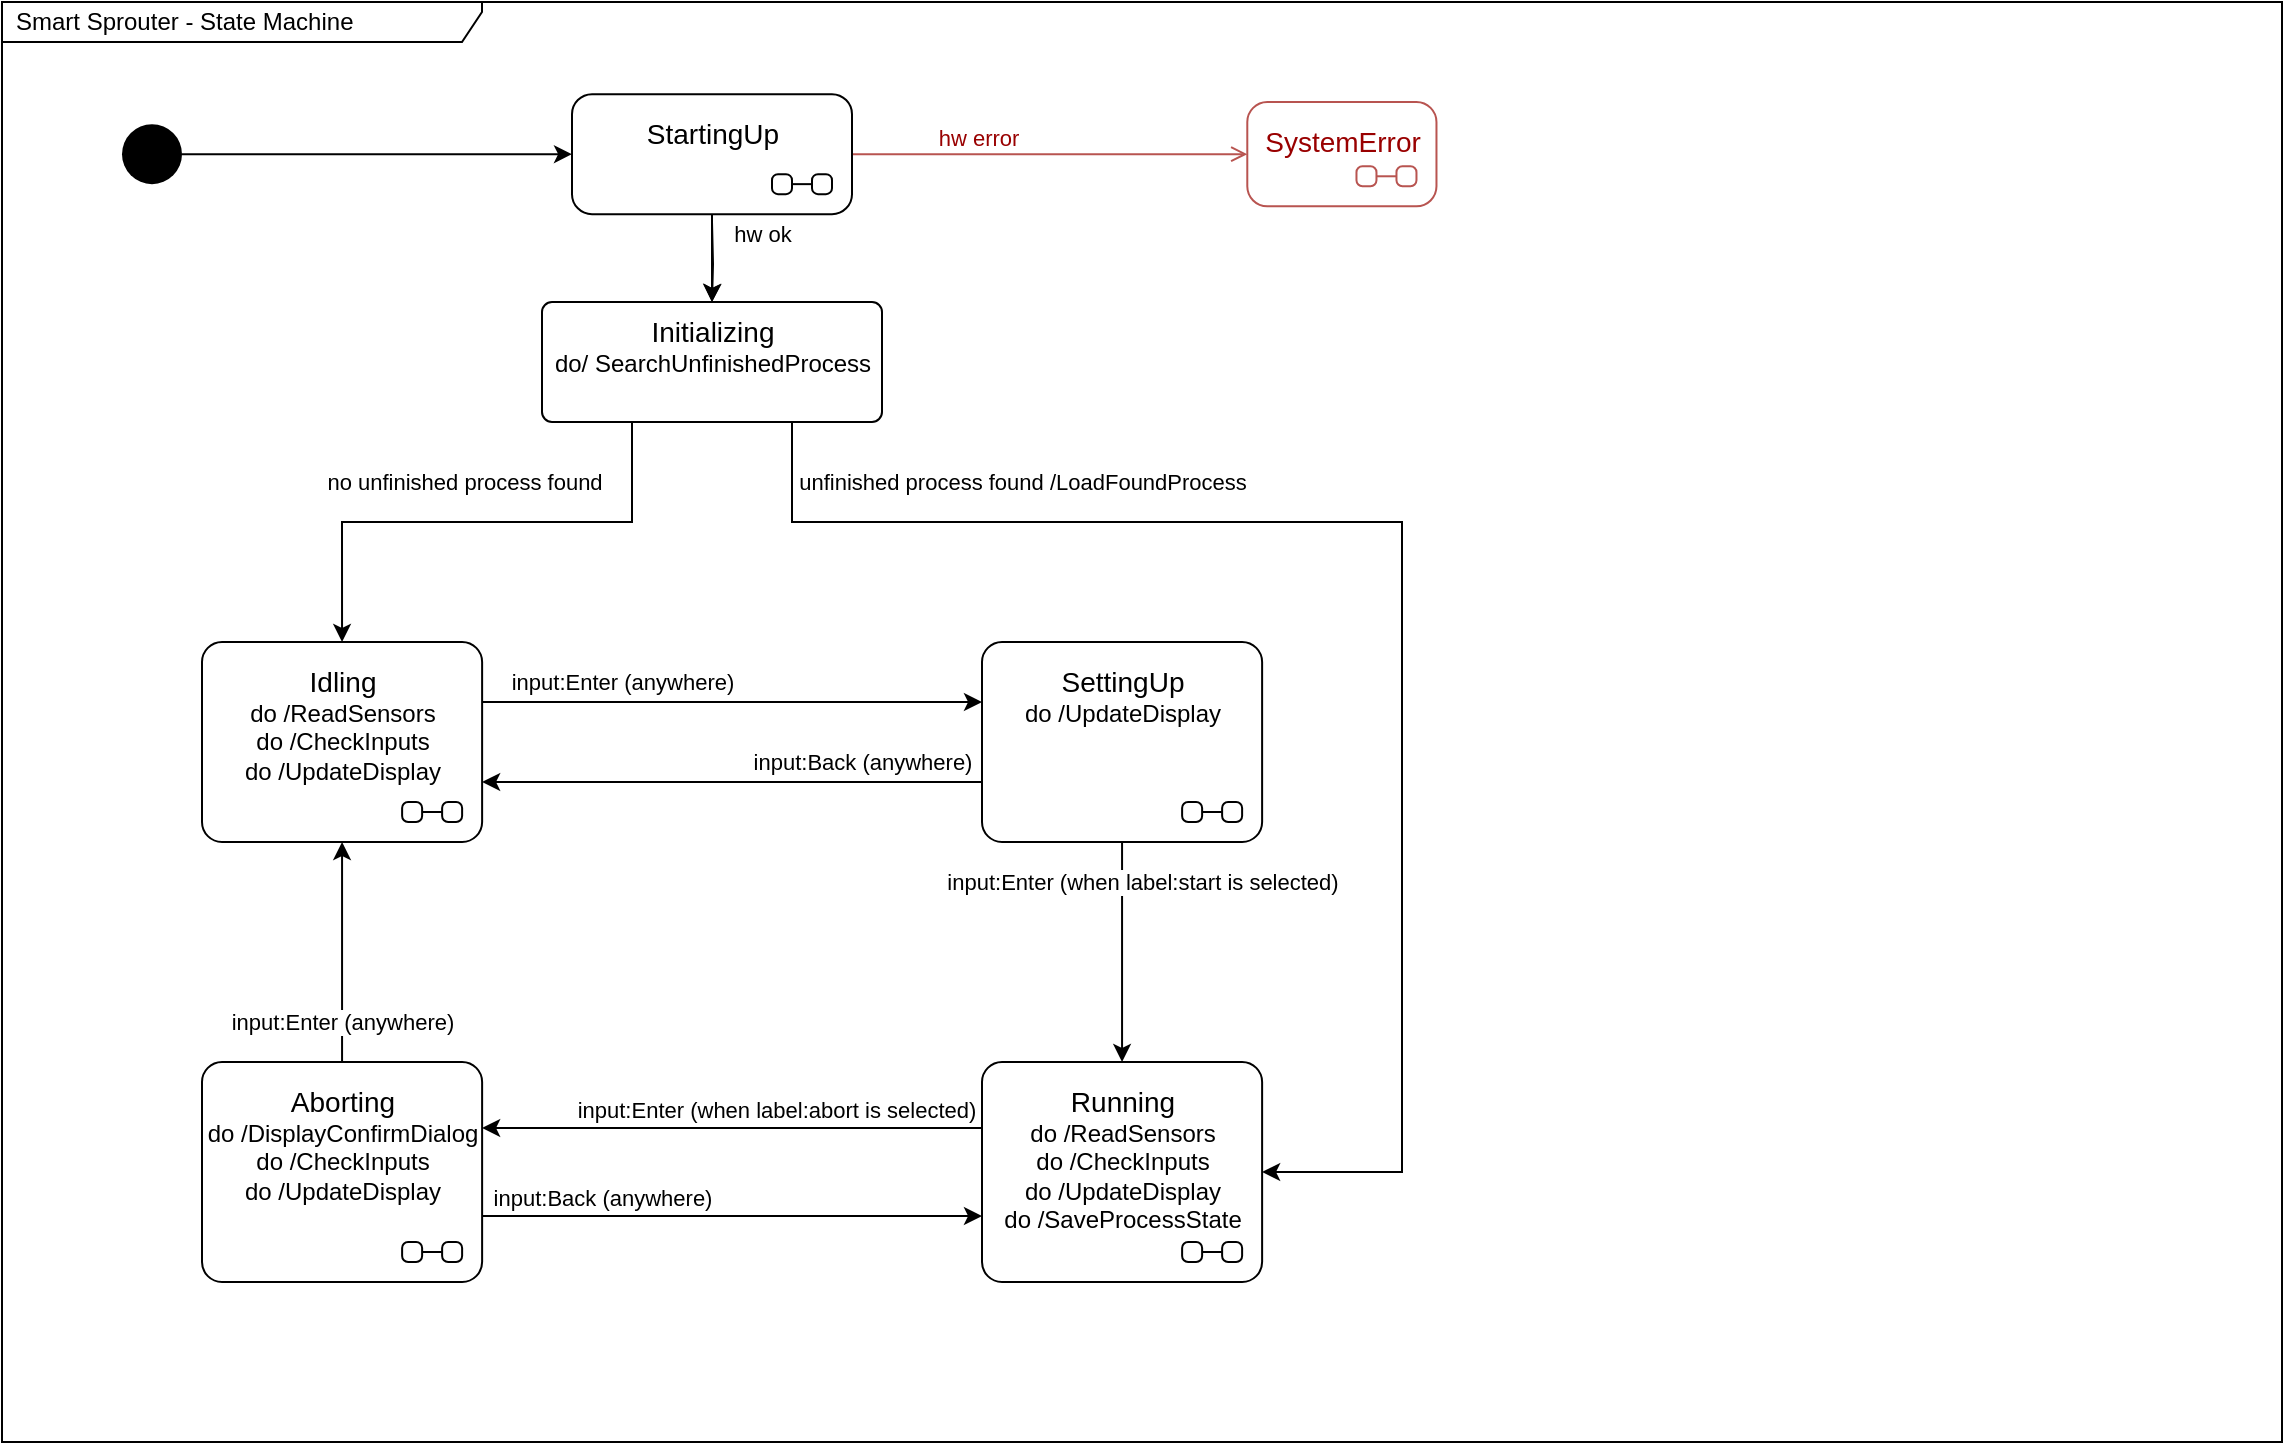 <mxfile version="24.7.17" pages="12">
  <diagram id="a2wOikcSRb5Jq6jjCjli" name="SmartSprouter">
    <mxGraphModel dx="744" dy="437" grid="1" gridSize="10" guides="1" tooltips="1" connect="1" arrows="1" fold="1" page="1" pageScale="1" pageWidth="850" pageHeight="1100" math="0" shadow="0">
      <root>
        <mxCell id="0" />
        <mxCell id="1" parent="0" />
        <mxCell id="YJy5uzj3JqzOkVgvTZY8-1" value="Smart Sprouter - State Machine" style="shape=umlFrame;whiteSpace=wrap;html=1;width=240;height=20;boundedLbl=1;verticalAlign=middle;align=left;spacingLeft=5;fontColor=#000000;fillColor=default;" parent="1" vertex="1">
          <mxGeometry x="40" y="40" width="1140" height="720" as="geometry" />
        </mxCell>
        <mxCell id="qoa8GgZv_0FN7MLgnrSX-1" value="" style="edgeStyle=orthogonalEdgeStyle;rounded=0;orthogonalLoop=1;jettySize=auto;html=1;entryX=0;entryY=0.5;entryDx=0;entryDy=0;" parent="1" source="YJy5uzj3JqzOkVgvTZY8-47" target="U3uWrJ3adUr4TW5pJ4xH-29" edge="1">
          <mxGeometry relative="1" as="geometry">
            <mxPoint x="310" y="116" as="targetPoint" />
          </mxGeometry>
        </mxCell>
        <mxCell id="YJy5uzj3JqzOkVgvTZY8-47" value="" style="ellipse;fillColor=#000000;strokeColor=none;" parent="1" vertex="1">
          <mxGeometry x="100" y="101.07" width="30" height="30" as="geometry" />
        </mxCell>
        <mxCell id="U3uWrJ3adUr4TW5pJ4xH-2" value="" style="edgeStyle=orthogonalEdgeStyle;rounded=0;orthogonalLoop=1;jettySize=auto;html=1;" parent="1" target="U3uWrJ3adUr4TW5pJ4xH-1" edge="1">
          <mxGeometry relative="1" as="geometry">
            <mxPoint x="395" y="150" as="sourcePoint" />
          </mxGeometry>
        </mxCell>
        <mxCell id="46desu2Vb66go0TDmb5T-2" style="edgeStyle=orthogonalEdgeStyle;rounded=0;orthogonalLoop=1;jettySize=auto;html=1;endArrow=open;endFill=0;fillColor=#f8cecc;strokeColor=#b85450;entryX=0;entryY=0.5;entryDx=0;entryDy=0;exitX=1;exitY=0.5;exitDx=0;exitDy=0;" parent="1" source="U3uWrJ3adUr4TW5pJ4xH-29" target="46desu2Vb66go0TDmb5T-4" edge="1">
          <mxGeometry relative="1" as="geometry">
            <Array as="points" />
            <mxPoint x="480" y="116" as="sourcePoint" />
            <mxPoint x="700" y="116.07" as="targetPoint" />
          </mxGeometry>
        </mxCell>
        <mxCell id="46desu2Vb66go0TDmb5T-3" value="hw error" style="edgeLabel;html=1;align=center;verticalAlign=middle;resizable=0;points=[];fontColor=#990000;" parent="46desu2Vb66go0TDmb5T-2" vertex="1" connectable="0">
          <mxGeometry x="-0.896" y="1" relative="1" as="geometry">
            <mxPoint x="52" y="-7" as="offset" />
          </mxGeometry>
        </mxCell>
        <UserObject label="&lt;font style=&quot;font-size: 14px;&quot;&gt;SystemError&lt;/font&gt;" link="data:page/id,_jTvufelZweBmXb9jXtE" id="46desu2Vb66go0TDmb5T-4">
          <mxCell style="shape=umlState;rounded=1;verticalAlign=top;spacingTop=5;umlStateSymbol=collapseState;absoluteArcSize=1;arcSize=10;dashed=0;fontFamily=Helvetica;fontSize=12;align=center;strokeColor=#b85450;fillColor=none;html=1;fontColor=#990000;" parent="1" vertex="1">
            <mxGeometry x="662.646" y="90" width="94.59" height="52.14" as="geometry" />
          </mxCell>
        </UserObject>
        <mxCell id="U3uWrJ3adUr4TW5pJ4xH-23" style="edgeStyle=orthogonalEdgeStyle;rounded=0;orthogonalLoop=1;jettySize=auto;html=1;exitX=0.25;exitY=1;exitDx=0;exitDy=0;entryX=0.5;entryY=0;entryDx=0;entryDy=0;" parent="1" source="U3uWrJ3adUr4TW5pJ4xH-1" target="U3uWrJ3adUr4TW5pJ4xH-3" edge="1">
          <mxGeometry relative="1" as="geometry">
            <Array as="points">
              <mxPoint x="355" y="300" />
              <mxPoint x="210" y="300" />
            </Array>
          </mxGeometry>
        </mxCell>
        <mxCell id="U3uWrJ3adUr4TW5pJ4xH-25" value="no unfinished process found" style="edgeLabel;html=1;align=center;verticalAlign=middle;resizable=0;points=[];" parent="U3uWrJ3adUr4TW5pJ4xH-23" vertex="1" connectable="0">
          <mxGeometry x="-0.293" y="1" relative="1" as="geometry">
            <mxPoint x="-46" y="-21" as="offset" />
          </mxGeometry>
        </mxCell>
        <mxCell id="U3uWrJ3adUr4TW5pJ4xH-28" style="edgeStyle=orthogonalEdgeStyle;rounded=0;orthogonalLoop=1;jettySize=auto;html=1;exitX=0.75;exitY=1;exitDx=0;exitDy=0;entryX=1;entryY=0.5;entryDx=0;entryDy=0;" parent="1" source="U3uWrJ3adUr4TW5pJ4xH-1" target="U3uWrJ3adUr4TW5pJ4xH-4" edge="1">
          <mxGeometry relative="1" as="geometry">
            <Array as="points">
              <mxPoint x="435" y="300" />
              <mxPoint x="740" y="300" />
              <mxPoint x="740" y="625" />
            </Array>
          </mxGeometry>
        </mxCell>
        <mxCell id="U3uWrJ3adUr4TW5pJ4xH-1" value="&lt;font style=&quot;font-size: 14px;&quot;&gt;Initializing&lt;/font&gt;&lt;div&gt;do/ SearchUnfinishedProcess&lt;br&gt;&lt;/div&gt;" style="html=1;align=center;verticalAlign=top;rounded=1;absoluteArcSize=1;arcSize=10;fontFamily=Helvetica;fontSize=12;fontColor=default;strokeColor=default;fillColor=default;" parent="1" vertex="1">
          <mxGeometry x="310" y="190" width="170" height="60" as="geometry" />
        </mxCell>
        <mxCell id="U3uWrJ3adUr4TW5pJ4xH-11" style="edgeStyle=orthogonalEdgeStyle;rounded=0;orthogonalLoop=1;jettySize=auto;html=1;exitX=1;exitY=0.3;exitDx=0;exitDy=0;entryX=0;entryY=0.3;entryDx=0;entryDy=0;" parent="1" source="U3uWrJ3adUr4TW5pJ4xH-3" target="U3uWrJ3adUr4TW5pJ4xH-5" edge="1">
          <mxGeometry relative="1" as="geometry" />
        </mxCell>
        <UserObject label="&lt;font style=&quot;font-size: 14px;&quot;&gt;Idling&lt;/font&gt;&lt;br&gt;do /ReadSensors&lt;br&gt;do /CheckInputs&lt;br&gt;do /UpdateDisplay" link="data:page/id,QI7EUJDXqZn1OK4-iWmv" id="U3uWrJ3adUr4TW5pJ4xH-3">
          <mxCell style="shape=umlState;rounded=1;verticalAlign=top;spacingTop=5;umlStateSymbol=collapseState;absoluteArcSize=1;arcSize=10;dashed=0;fontFamily=Helvetica;fontSize=12;fontColor=default;align=center;strokeColor=default;fillColor=default;html=1;" parent="1" vertex="1">
            <mxGeometry x="140" y="360" width="140.06" height="100" as="geometry" />
          </mxCell>
        </UserObject>
        <mxCell id="U3uWrJ3adUr4TW5pJ4xH-17" style="edgeStyle=orthogonalEdgeStyle;rounded=0;orthogonalLoop=1;jettySize=auto;html=1;exitX=0;exitY=0.3;exitDx=0;exitDy=0;entryX=1;entryY=0.3;entryDx=0;entryDy=0;" parent="1" source="U3uWrJ3adUr4TW5pJ4xH-4" target="U3uWrJ3adUr4TW5pJ4xH-16" edge="1">
          <mxGeometry relative="1" as="geometry" />
        </mxCell>
        <mxCell id="U3uWrJ3adUr4TW5pJ4xH-18" value="input:Enter (when label:abort is selected)" style="edgeLabel;html=1;align=center;verticalAlign=middle;resizable=0;points=[];" parent="U3uWrJ3adUr4TW5pJ4xH-17" vertex="1" connectable="0">
          <mxGeometry x="-0.636" y="-1" relative="1" as="geometry">
            <mxPoint x="-58" y="-8" as="offset" />
          </mxGeometry>
        </mxCell>
        <UserObject label="&lt;font style=&quot;font-size: 14px;&quot;&gt;Running&lt;/font&gt;&lt;br&gt;do /ReadSensors&lt;br&gt;do /CheckInputs&lt;br&gt;do /UpdateDisplay&lt;br&gt;do /SaveProcessState" link="data:page/id,L3i76ElQJjdjCGGuyOkV" id="U3uWrJ3adUr4TW5pJ4xH-4">
          <mxCell style="shape=umlState;rounded=1;verticalAlign=top;spacingTop=5;umlStateSymbol=collapseState;absoluteArcSize=1;arcSize=10;dashed=0;fontFamily=Helvetica;fontSize=12;fontColor=default;align=center;strokeColor=default;fillColor=default;html=1;" parent="1" vertex="1">
            <mxGeometry x="530" y="570" width="140.06" height="110" as="geometry" />
          </mxCell>
        </UserObject>
        <mxCell id="U3uWrJ3adUr4TW5pJ4xH-12" style="edgeStyle=orthogonalEdgeStyle;rounded=0;orthogonalLoop=1;jettySize=auto;html=1;exitX=0;exitY=0.7;exitDx=0;exitDy=0;entryX=1;entryY=0.7;entryDx=0;entryDy=0;" parent="1" source="U3uWrJ3adUr4TW5pJ4xH-5" target="U3uWrJ3adUr4TW5pJ4xH-3" edge="1">
          <mxGeometry relative="1" as="geometry" />
        </mxCell>
        <mxCell id="U3uWrJ3adUr4TW5pJ4xH-13" value="input:Back (anywhere)" style="edgeLabel;html=1;align=center;verticalAlign=middle;resizable=0;points=[];" parent="U3uWrJ3adUr4TW5pJ4xH-12" vertex="1" connectable="0">
          <mxGeometry x="0.389" y="-2" relative="1" as="geometry">
            <mxPoint x="113" y="-8" as="offset" />
          </mxGeometry>
        </mxCell>
        <mxCell id="U3uWrJ3adUr4TW5pJ4xH-14" value="" style="edgeStyle=orthogonalEdgeStyle;rounded=0;orthogonalLoop=1;jettySize=auto;html=1;" parent="1" source="U3uWrJ3adUr4TW5pJ4xH-5" target="U3uWrJ3adUr4TW5pJ4xH-4" edge="1">
          <mxGeometry relative="1" as="geometry" />
        </mxCell>
        <mxCell id="U3uWrJ3adUr4TW5pJ4xH-15" value="input:Enter (when label:start is selected)" style="edgeLabel;html=1;align=center;verticalAlign=middle;resizable=0;points=[];" parent="U3uWrJ3adUr4TW5pJ4xH-14" vertex="1" connectable="0">
          <mxGeometry x="-0.179" relative="1" as="geometry">
            <mxPoint x="10" y="-25" as="offset" />
          </mxGeometry>
        </mxCell>
        <UserObject label="&lt;font style=&quot;font-size: 14px;&quot;&gt;SettingUp&lt;br&gt;&lt;/font&gt;do /UpdateDisplay&lt;div&gt;&lt;br&gt;&lt;/div&gt;" link="data:page/id,u5ZRDdJ29QsrEfkCz90A" id="U3uWrJ3adUr4TW5pJ4xH-5">
          <mxCell style="shape=umlState;rounded=1;verticalAlign=top;spacingTop=5;umlStateSymbol=collapseState;absoluteArcSize=1;arcSize=10;dashed=0;fontFamily=Helvetica;fontSize=12;fontColor=default;align=center;strokeColor=default;fillColor=default;html=1;" parent="1" vertex="1">
            <mxGeometry x="530" y="360" width="140.06" height="100" as="geometry" />
          </mxCell>
        </UserObject>
        <mxCell id="U3uWrJ3adUr4TW5pJ4xH-10" value="input:Enter (anywhere)" style="edgeLabel;html=1;align=center;verticalAlign=middle;resizable=0;points=[];fontColor=#000000;" parent="1" vertex="1" connectable="0">
          <mxGeometry x="349.996" y="379.998" as="geometry" />
        </mxCell>
        <mxCell id="U3uWrJ3adUr4TW5pJ4xH-19" style="edgeStyle=orthogonalEdgeStyle;rounded=0;orthogonalLoop=1;jettySize=auto;html=1;exitX=1;exitY=0.7;exitDx=0;exitDy=0;entryX=0;entryY=0.7;entryDx=0;entryDy=0;" parent="1" source="U3uWrJ3adUr4TW5pJ4xH-16" target="U3uWrJ3adUr4TW5pJ4xH-4" edge="1">
          <mxGeometry relative="1" as="geometry" />
        </mxCell>
        <mxCell id="U3uWrJ3adUr4TW5pJ4xH-21" style="edgeStyle=orthogonalEdgeStyle;rounded=0;orthogonalLoop=1;jettySize=auto;html=1;exitX=0.5;exitY=0;exitDx=0;exitDy=0;entryX=0.5;entryY=1;entryDx=0;entryDy=0;" parent="1" source="U3uWrJ3adUr4TW5pJ4xH-16" target="U3uWrJ3adUr4TW5pJ4xH-3" edge="1">
          <mxGeometry relative="1" as="geometry" />
        </mxCell>
        <mxCell id="U3uWrJ3adUr4TW5pJ4xH-22" value="input:Enter (anywhere)" style="edgeLabel;html=1;align=center;verticalAlign=middle;resizable=0;points=[];" parent="U3uWrJ3adUr4TW5pJ4xH-21" vertex="1" connectable="0">
          <mxGeometry x="-0.325" relative="1" as="geometry">
            <mxPoint y="17" as="offset" />
          </mxGeometry>
        </mxCell>
        <UserObject label="&lt;font style=&quot;font-size: 14px;&quot;&gt;Aborting&lt;/font&gt;&lt;br&gt;do /DisplayConfirmDialog&lt;br&gt;do /CheckInputs&lt;br&gt;do /UpdateDisplay" link="data:page/id,8S_to55ve3AJg4ny3uLI" id="U3uWrJ3adUr4TW5pJ4xH-16">
          <mxCell style="shape=umlState;rounded=1;verticalAlign=top;spacingTop=5;umlStateSymbol=collapseState;absoluteArcSize=1;arcSize=10;dashed=0;fontFamily=Helvetica;fontSize=12;fontColor=default;align=center;strokeColor=default;fillColor=default;html=1;" parent="1" vertex="1">
            <mxGeometry x="140" y="570" width="140.06" height="110" as="geometry" />
          </mxCell>
        </UserObject>
        <mxCell id="U3uWrJ3adUr4TW5pJ4xH-20" value="input:Back (anywhere)" style="edgeLabel;html=1;align=center;verticalAlign=middle;resizable=0;points=[];" parent="1" vertex="1" connectable="0">
          <mxGeometry x="340.005" y="638" as="geometry" />
        </mxCell>
        <mxCell id="U3uWrJ3adUr4TW5pJ4xH-26" value="unfinished process found /LoadFoundProcess" style="edgeLabel;html=1;align=center;verticalAlign=middle;resizable=0;points=[];" parent="1" vertex="1" connectable="0">
          <mxGeometry x="550.005" y="279.998" as="geometry" />
        </mxCell>
        <mxCell id="U3uWrJ3adUr4TW5pJ4xH-30" value="" style="edgeStyle=orthogonalEdgeStyle;rounded=0;orthogonalLoop=1;jettySize=auto;html=1;exitX=0.5;exitY=0.899;exitDx=0;exitDy=0;exitPerimeter=0;" parent="1" source="U3uWrJ3adUr4TW5pJ4xH-29" target="U3uWrJ3adUr4TW5pJ4xH-1" edge="1">
          <mxGeometry relative="1" as="geometry" />
        </mxCell>
        <mxCell id="rtj4z5ag1jXwi5m5t-wp-1" value="hw ok" style="edgeLabel;html=1;align=center;verticalAlign=middle;resizable=0;points=[];" parent="U3uWrJ3adUr4TW5pJ4xH-30" vertex="1" connectable="0">
          <mxGeometry x="-0.379" y="1" relative="1" as="geometry">
            <mxPoint x="24" as="offset" />
          </mxGeometry>
        </mxCell>
        <UserObject label="&lt;span style=&quot;font-size: 14px;&quot;&gt;StartingUp&lt;/span&gt;" link="data:page/id,HuPK9h1Ta_5vS5yq8Nfy" id="U3uWrJ3adUr4TW5pJ4xH-29">
          <mxCell style="shape=umlState;rounded=1;verticalAlign=top;spacingTop=5;umlStateSymbol=collapseState;absoluteArcSize=1;arcSize=10;dashed=0;fontFamily=Helvetica;fontSize=12;fontColor=default;align=center;strokeColor=default;fillColor=default;html=1;" parent="1" vertex="1">
            <mxGeometry x="325" y="86.07" width="140" height="60" as="geometry" />
          </mxCell>
        </UserObject>
      </root>
    </mxGraphModel>
  </diagram>
  <diagram name="StartingUp" id="HuPK9h1Ta_5vS5yq8Nfy">
    <mxGraphModel dx="1562" dy="917" grid="1" gridSize="10" guides="1" tooltips="1" connect="1" arrows="1" fold="1" page="1" pageScale="1" pageWidth="850" pageHeight="1100" math="0" shadow="0">
      <root>
        <mxCell id="2mLhLROGuDDsU3emq0NF-0" />
        <mxCell id="2mLhLROGuDDsU3emq0NF-1" parent="2mLhLROGuDDsU3emq0NF-0" />
        <mxCell id="2mLhLROGuDDsU3emq0NF-21" value="Smart Sprouter -&amp;nbsp;&lt;span style=&quot;font-size: 14px; text-align: center; text-wrap: nowrap;&quot;&gt;StartingUp&amp;nbsp;&lt;/span&gt;- State Machine" style="shape=umlFrame;whiteSpace=wrap;html=1;width=350;height=20;boundedLbl=1;verticalAlign=middle;align=left;spacingLeft=5;fontColor=#000000;fillColor=default;" parent="2mLhLROGuDDsU3emq0NF-1" vertex="1">
          <mxGeometry x="40" y="37.5" width="770" height="630" as="geometry" />
        </mxCell>
        <mxCell id="FZAdERI-aS279I1FYKt2-6" value="" style="edgeStyle=orthogonalEdgeStyle;rounded=0;orthogonalLoop=1;jettySize=auto;html=1;" edge="1" parent="2mLhLROGuDDsU3emq0NF-1" source="ND4rXbcfF4eaCdvjJ-xp-0" target="FZAdERI-aS279I1FYKt2-5">
          <mxGeometry relative="1" as="geometry" />
        </mxCell>
        <mxCell id="BHKw3m10rxeuLki6_z9t-0" value="Display functional" style="edgeLabel;html=1;align=center;verticalAlign=middle;resizable=0;points=[];" vertex="1" connectable="0" parent="FZAdERI-aS279I1FYKt2-6">
          <mxGeometry x="-0.505" y="-2" relative="1" as="geometry">
            <mxPoint x="47" as="offset" />
          </mxGeometry>
        </mxCell>
        <mxCell id="ND4rXbcfF4eaCdvjJ-xp-0" value="&lt;font style=&quot;font-size: 14px;&quot;&gt;Initializing Display&lt;/font&gt;&lt;div&gt;do /init and test&lt;/div&gt;" style="html=1;align=center;verticalAlign=top;rounded=1;absoluteArcSize=1;arcSize=10;fontFamily=Helvetica;fontSize=12;fontColor=default;strokeColor=default;fillColor=default;" vertex="1" parent="2mLhLROGuDDsU3emq0NF-1">
          <mxGeometry x="270" y="112.5" width="170" height="45" as="geometry" />
        </mxCell>
        <mxCell id="FZAdERI-aS279I1FYKt2-4" style="edgeStyle=orthogonalEdgeStyle;rounded=0;orthogonalLoop=1;jettySize=auto;html=1;exitX=1;exitY=0.5;exitDx=0;exitDy=0;" edge="1" parent="2mLhLROGuDDsU3emq0NF-1" source="FZAdERI-aS279I1FYKt2-0" target="ND4rXbcfF4eaCdvjJ-xp-0">
          <mxGeometry relative="1" as="geometry" />
        </mxCell>
        <mxCell id="FZAdERI-aS279I1FYKt2-0" value="" style="ellipse;fillColor=#000000;strokeColor=none;" vertex="1" parent="2mLhLROGuDDsU3emq0NF-1">
          <mxGeometry x="120" y="120" width="30" height="30" as="geometry" />
        </mxCell>
        <mxCell id="FZAdERI-aS279I1FYKt2-8" value="" style="edgeStyle=orthogonalEdgeStyle;rounded=0;orthogonalLoop=1;jettySize=auto;html=1;" edge="1" parent="2mLhLROGuDDsU3emq0NF-1" source="FZAdERI-aS279I1FYKt2-5" target="FZAdERI-aS279I1FYKt2-7">
          <mxGeometry relative="1" as="geometry" />
        </mxCell>
        <mxCell id="BHKw3m10rxeuLki6_z9t-1" value="Sensors functional" style="edgeLabel;html=1;align=center;verticalAlign=middle;resizable=0;points=[];" vertex="1" connectable="0" parent="FZAdERI-aS279I1FYKt2-8">
          <mxGeometry x="-0.5" relative="1" as="geometry">
            <mxPoint x="55" as="offset" />
          </mxGeometry>
        </mxCell>
        <mxCell id="FZAdERI-aS279I1FYKt2-5" value="&lt;font style=&quot;font-size: 14px;&quot;&gt;Initializing Humidity/Temp Sensors&lt;/font&gt;&lt;div&gt;&lt;div&gt;do /init and test&lt;/div&gt;&lt;/div&gt;" style="html=1;align=center;verticalAlign=top;rounded=1;absoluteArcSize=1;arcSize=10;fontFamily=Helvetica;fontSize=12;fontColor=default;strokeColor=default;fillColor=default;" vertex="1" parent="2mLhLROGuDDsU3emq0NF-1">
          <mxGeometry x="245" y="220" width="220" height="45" as="geometry" />
        </mxCell>
        <mxCell id="FZAdERI-aS279I1FYKt2-10" value="" style="edgeStyle=orthogonalEdgeStyle;rounded=0;orthogonalLoop=1;jettySize=auto;html=1;" edge="1" parent="2mLhLROGuDDsU3emq0NF-1" source="FZAdERI-aS279I1FYKt2-7" target="FZAdERI-aS279I1FYKt2-9">
          <mxGeometry relative="1" as="geometry" />
        </mxCell>
        <mxCell id="BHKw3m10rxeuLki6_z9t-2" value="" style="edgeStyle=orthogonalEdgeStyle;rounded=0;orthogonalLoop=1;jettySize=auto;html=1;" edge="1" parent="2mLhLROGuDDsU3emq0NF-1" source="FZAdERI-aS279I1FYKt2-7" target="FZAdERI-aS279I1FYKt2-9">
          <mxGeometry relative="1" as="geometry" />
        </mxCell>
        <mxCell id="BHKw3m10rxeuLki6_z9t-3" value="Humidifiers functional" style="edgeLabel;html=1;align=center;verticalAlign=middle;resizable=0;points=[];" vertex="1" connectable="0" parent="BHKw3m10rxeuLki6_z9t-2">
          <mxGeometry x="-0.532" y="2" relative="1" as="geometry">
            <mxPoint x="53" as="offset" />
          </mxGeometry>
        </mxCell>
        <mxCell id="FZAdERI-aS279I1FYKt2-7" value="&lt;font style=&quot;font-size: 14px;&quot;&gt;Initializing Humidifiers&lt;/font&gt;&lt;div&gt;&lt;div&gt;do /init and test&lt;/div&gt;&lt;/div&gt;" style="html=1;align=center;verticalAlign=top;rounded=1;absoluteArcSize=1;arcSize=10;fontFamily=Helvetica;fontSize=12;fontColor=default;strokeColor=default;fillColor=default;" vertex="1" parent="2mLhLROGuDDsU3emq0NF-1">
          <mxGeometry x="277.5" y="330" width="155" height="45" as="geometry" />
        </mxCell>
        <mxCell id="yQI0y8dSMR8zBikhS_G9-1" value="" style="edgeStyle=orthogonalEdgeStyle;rounded=0;orthogonalLoop=1;jettySize=auto;html=1;" edge="1" parent="2mLhLROGuDDsU3emq0NF-1" source="FZAdERI-aS279I1FYKt2-9" target="yQI0y8dSMR8zBikhS_G9-0">
          <mxGeometry relative="1" as="geometry" />
        </mxCell>
        <mxCell id="BHKw3m10rxeuLki6_z9t-5" value="pumps functional" style="edgeLabel;html=1;align=center;verticalAlign=middle;resizable=0;points=[];" vertex="1" connectable="0" parent="yQI0y8dSMR8zBikhS_G9-1">
          <mxGeometry x="-0.764" relative="1" as="geometry">
            <mxPoint x="45" as="offset" />
          </mxGeometry>
        </mxCell>
        <mxCell id="FZAdERI-aS279I1FYKt2-9" value="&lt;font style=&quot;font-size: 14px;&quot;&gt;Initializing air/water pumps&lt;/font&gt;&lt;div&gt;&lt;div&gt;do /init and test&lt;/div&gt;&lt;/div&gt;" style="html=1;align=center;verticalAlign=top;rounded=1;absoluteArcSize=1;arcSize=10;fontFamily=Helvetica;fontSize=12;fontColor=default;strokeColor=default;fillColor=default;" vertex="1" parent="2mLhLROGuDDsU3emq0NF-1">
          <mxGeometry x="262.5" y="440" width="185" height="45" as="geometry" />
        </mxCell>
        <UserObject label="" link="data:page/id,EZjYjFrGr3VQ2C8jx9l8" id="yQI0y8dSMR8zBikhS_G9-0">
          <mxCell style="ellipse;html=1;shape=endState;fillColor=#000000;strokeColor=#000000;" vertex="1" parent="2mLhLROGuDDsU3emq0NF-1">
            <mxGeometry x="340" y="570" width="30" height="30" as="geometry" />
          </mxCell>
        </UserObject>
        <mxCell id="o8HEJnIurXWx8IkFsa9c-0" style="edgeStyle=orthogonalEdgeStyle;rounded=0;orthogonalLoop=1;jettySize=auto;html=1;endArrow=open;endFill=0;fillColor=#f8cecc;strokeColor=#b85450;entryX=0.5;entryY=0;entryDx=0;entryDy=0;" edge="1" parent="2mLhLROGuDDsU3emq0NF-1" source="ND4rXbcfF4eaCdvjJ-xp-0" target="D57xonXpf7TEyHNs26lA-0">
          <mxGeometry relative="1" as="geometry">
            <Array as="points" />
            <mxPoint x="500" y="134.5" as="sourcePoint" />
            <mxPoint x="698" y="134.5" as="targetPoint" />
          </mxGeometry>
        </mxCell>
        <mxCell id="o8HEJnIurXWx8IkFsa9c-1" value="Display error" style="edgeLabel;html=1;align=center;verticalAlign=middle;resizable=0;points=[];fontColor=#990000;" vertex="1" connectable="0" parent="o8HEJnIurXWx8IkFsa9c-0">
          <mxGeometry x="-0.896" y="1" relative="1" as="geometry">
            <mxPoint x="18" y="-7" as="offset" />
          </mxGeometry>
        </mxCell>
        <mxCell id="F8r4Di2tLJQDexLEjnQI-0" style="edgeStyle=orthogonalEdgeStyle;rounded=0;orthogonalLoop=1;jettySize=auto;html=1;endArrow=open;endFill=0;fillColor=#f8cecc;strokeColor=#b85450;entryX=0.5;entryY=0;entryDx=0;entryDy=0;exitX=1;exitY=0.5;exitDx=0;exitDy=0;" edge="1" parent="2mLhLROGuDDsU3emq0NF-1" source="FZAdERI-aS279I1FYKt2-5" target="D57xonXpf7TEyHNs26lA-0">
          <mxGeometry relative="1" as="geometry">
            <Array as="points" />
            <mxPoint x="490" y="242.5" as="sourcePoint" />
            <mxPoint x="748" y="242" as="targetPoint" />
          </mxGeometry>
        </mxCell>
        <mxCell id="F8r4Di2tLJQDexLEjnQI-1" value="Sensors error" style="edgeLabel;html=1;align=center;verticalAlign=middle;resizable=0;points=[];fontColor=#990000;" vertex="1" connectable="0" parent="F8r4Di2tLJQDexLEjnQI-0">
          <mxGeometry x="-0.896" y="1" relative="1" as="geometry">
            <mxPoint x="30" y="-11" as="offset" />
          </mxGeometry>
        </mxCell>
        <mxCell id="F8r4Di2tLJQDexLEjnQI-3" style="edgeStyle=orthogonalEdgeStyle;rounded=0;orthogonalLoop=1;jettySize=auto;html=1;endArrow=open;endFill=0;fillColor=#f8cecc;strokeColor=#b85450;entryX=0.5;entryY=0;entryDx=0;entryDy=0;exitX=1;exitY=0.5;exitDx=0;exitDy=0;" edge="1" parent="2mLhLROGuDDsU3emq0NF-1" source="FZAdERI-aS279I1FYKt2-7" target="D57xonXpf7TEyHNs26lA-0">
          <mxGeometry relative="1" as="geometry">
            <Array as="points" />
            <mxPoint x="460" y="352.76" as="sourcePoint" />
            <mxPoint x="743" y="351.76" as="targetPoint" />
          </mxGeometry>
        </mxCell>
        <mxCell id="F8r4Di2tLJQDexLEjnQI-4" value="Humidifiers error" style="edgeLabel;html=1;align=center;verticalAlign=middle;resizable=0;points=[];fontColor=#990000;" vertex="1" connectable="0" parent="F8r4Di2tLJQDexLEjnQI-3">
          <mxGeometry x="-0.896" y="1" relative="1" as="geometry">
            <mxPoint x="47" y="-11" as="offset" />
          </mxGeometry>
        </mxCell>
        <mxCell id="F8r4Di2tLJQDexLEjnQI-5" style="edgeStyle=orthogonalEdgeStyle;rounded=0;orthogonalLoop=1;jettySize=auto;html=1;endArrow=open;endFill=0;fillColor=#f8cecc;strokeColor=#b85450;exitX=1;exitY=0.5;exitDx=0;exitDy=0;entryX=0.5;entryY=0;entryDx=0;entryDy=0;" edge="1" parent="2mLhLROGuDDsU3emq0NF-1" source="FZAdERI-aS279I1FYKt2-9" target="D57xonXpf7TEyHNs26lA-0">
          <mxGeometry relative="1" as="geometry">
            <Array as="points" />
            <mxPoint x="450" y="465.2" as="sourcePoint" />
            <mxPoint x="530" y="463" as="targetPoint" />
          </mxGeometry>
        </mxCell>
        <mxCell id="F8r4Di2tLJQDexLEjnQI-6" value="pumps error" style="edgeLabel;html=1;align=center;verticalAlign=middle;resizable=0;points=[];fontColor=#990000;" vertex="1" connectable="0" parent="F8r4Di2tLJQDexLEjnQI-5">
          <mxGeometry x="-0.896" y="1" relative="1" as="geometry">
            <mxPoint x="39" y="-11" as="offset" />
          </mxGeometry>
        </mxCell>
        <mxCell id="D57xonXpf7TEyHNs26lA-0" value="" style="ellipse;fillColor=default;strokeColor=#b85450;" vertex="1" parent="2mLhLROGuDDsU3emq0NF-1">
          <mxGeometry x="600" y="571.071" width="31.132" height="27.857" as="geometry" />
        </mxCell>
        <mxCell id="ipsuuNOGRAzDjvo4NBdi-0" style="edgeStyle=orthogonalEdgeStyle;rounded=0;orthogonalLoop=1;jettySize=auto;html=1;endArrow=open;endFill=0;fillColor=#f8cecc;strokeColor=#b85450;exitX=1;exitY=0.5;exitDx=0;exitDy=0;entryX=0;entryY=0.5;entryDx=0;entryDy=0;" edge="1" parent="2mLhLROGuDDsU3emq0NF-1" source="D57xonXpf7TEyHNs26lA-0" target="P5caWtHD8RGYm-tlikpr-0">
          <mxGeometry relative="1" as="geometry">
            <Array as="points" />
            <mxPoint x="660" y="598.93" as="sourcePoint" />
            <mxPoint x="720" y="585" as="targetPoint" />
          </mxGeometry>
        </mxCell>
        <mxCell id="ipsuuNOGRAzDjvo4NBdi-1" value="hw error /SystemError" style="edgeLabel;html=1;align=center;verticalAlign=middle;resizable=0;points=[];fontColor=#990000;" vertex="1" connectable="0" parent="ipsuuNOGRAzDjvo4NBdi-0">
          <mxGeometry x="-0.896" y="1" relative="1" as="geometry">
            <mxPoint x="52" y="-11" as="offset" />
          </mxGeometry>
        </mxCell>
        <mxCell id="P5caWtHD8RGYm-tlikpr-0" value="" style="shape=sumEllipse;perimeter=ellipsePerimeter;html=1;backgroundOutline=1;fillColor=#ffe6cc;strokeColor=#d79b00;" vertex="1" parent="2mLhLROGuDDsU3emq0NF-1">
          <mxGeometry x="760" y="570" width="30" height="30" as="geometry" />
        </mxCell>
      </root>
    </mxGraphModel>
  </diagram>
  <diagram id="_jTvufelZweBmXb9jXtE" name="SystemError">
    <mxGraphModel dx="1562" dy="917" grid="1" gridSize="10" guides="1" tooltips="1" connect="1" arrows="1" fold="1" page="1" pageScale="1" pageWidth="850" pageHeight="1100" math="0" shadow="0">
      <root>
        <mxCell id="0" />
        <mxCell id="1" parent="0" />
        <mxCell id="fuUkR6jFKF_bvwlk4Jc8-20" value="Smart Sprouter - System Error - State Machine" style="shape=umlFrame;whiteSpace=wrap;html=1;width=350;height=20;boundedLbl=1;verticalAlign=middle;align=left;spacingLeft=5;fontColor=#000000;fillColor=default;" parent="1" vertex="1">
          <mxGeometry x="40" y="40" width="1080" height="430" as="geometry" />
        </mxCell>
      </root>
    </mxGraphModel>
  </diagram>
  <diagram name="Idling" id="QI7EUJDXqZn1OK4-iWmv">
    <mxGraphModel dx="1358" dy="1897" grid="1" gridSize="10" guides="1" tooltips="1" connect="1" arrows="1" fold="1" page="1" pageScale="1" pageWidth="850" pageHeight="1100" math="0" shadow="0">
      <root>
        <mxCell id="vVWpMip1MZBDJPCsPv5t-0" />
        <mxCell id="vVWpMip1MZBDJPCsPv5t-1" parent="vVWpMip1MZBDJPCsPv5t-0" />
        <mxCell id="vVWpMip1MZBDJPCsPv5t-4" value="Idling" style="html=1;align=center;verticalAlign=top;rounded=1;absoluteArcSize=1;arcSize=10;dashed=0;fillColor=none;" parent="vVWpMip1MZBDJPCsPv5t-1" vertex="1">
          <mxGeometry x="200" y="-1015" width="590" height="885" as="geometry" />
        </mxCell>
        <mxCell id="vVWpMip1MZBDJPCsPv5t-12" style="edgeStyle=orthogonalEdgeStyle;rounded=0;orthogonalLoop=1;jettySize=auto;html=1;" parent="vVWpMip1MZBDJPCsPv5t-1" source="vVWpMip1MZBDJPCsPv5t-13" target="vVWpMip1MZBDJPCsPv5t-16" edge="1">
          <mxGeometry relative="1" as="geometry" />
        </mxCell>
        <mxCell id="vVWpMip1MZBDJPCsPv5t-13" value="" style="ellipse;fillColor=#000000;strokeColor=none;" parent="vVWpMip1MZBDJPCsPv5t-1" vertex="1">
          <mxGeometry x="240" y="-495" width="30" height="30" as="geometry" />
        </mxCell>
        <mxCell id="vVWpMip1MZBDJPCsPv5t-16" value="ListeningToInputs" style="html=1;align=center;verticalAlign=top;rounded=1;absoluteArcSize=1;arcSize=10;fillColor=none;" parent="vVWpMip1MZBDJPCsPv5t-1" vertex="1">
          <mxGeometry x="360" y="-500" width="120" height="40" as="geometry" />
        </mxCell>
        <mxCell id="vVWpMip1MZBDJPCsPv5t-21" value="Smart Sprouter -&amp;nbsp;&lt;span style=&quot;font-size: 14px; text-align: center; text-wrap: nowrap;&quot;&gt;Idling&amp;nbsp;&lt;/span&gt;- State Machine" style="shape=umlFrame;whiteSpace=wrap;html=1;width=350;height=20;boundedLbl=1;verticalAlign=middle;align=left;spacingLeft=5;fontColor=#000000;fillColor=default;" parent="vVWpMip1MZBDJPCsPv5t-1" vertex="1">
          <mxGeometry x="130" y="-1070" width="710" height="1010" as="geometry" />
        </mxCell>
        <mxCell id="pKydwzae5ALauOhoVd-m-2" value="" style="edgeStyle=orthogonalEdgeStyle;rounded=0;orthogonalLoop=1;jettySize=auto;html=1;entryX=0;entryY=0.5;entryDx=0;entryDy=0;" edge="1" parent="vVWpMip1MZBDJPCsPv5t-1" source="pKydwzae5ALauOhoVd-m-0" target="1uPMRA8y2aaVabQ3k5lI-0">
          <mxGeometry relative="1" as="geometry">
            <mxPoint x="375" y="-823.75" as="targetPoint" />
          </mxGeometry>
        </mxCell>
        <mxCell id="pKydwzae5ALauOhoVd-m-0" value="" style="ellipse;fillColor=#000000;strokeColor=none;" vertex="1" parent="vVWpMip1MZBDJPCsPv5t-1">
          <mxGeometry x="240" y="-838.75" width="30" height="30" as="geometry" />
        </mxCell>
        <mxCell id="1uPMRA8y2aaVabQ3k5lI-0" value="&lt;font style=&quot;font-size: 14px;&quot;&gt;Updading&lt;/font&gt;&lt;div&gt;onEntry /&lt;/div&gt;&lt;div&gt;onExit /&lt;br&gt;&lt;/div&gt;" style="html=1;align=center;verticalAlign=top;rounded=1;absoluteArcSize=1;arcSize=10;fontFamily=Helvetica;fontSize=12;fontColor=default;strokeColor=default;fillColor=default;" vertex="1" parent="vVWpMip1MZBDJPCsPv5t-1">
          <mxGeometry x="380" y="-855" width="170" height="62.5" as="geometry" />
        </mxCell>
        <mxCell id="BwNhOjhWh2I8PelMdhro-1" value="" style="endArrow=none;dashed=1;html=1;dashPattern=1 3;strokeWidth=2;rounded=0;exitX=0;exitY=0.5;exitDx=0;exitDy=0;entryX=1;entryY=0.5;entryDx=0;entryDy=0;" edge="1" parent="vVWpMip1MZBDJPCsPv5t-1" source="vVWpMip1MZBDJPCsPv5t-4" target="vVWpMip1MZBDJPCsPv5t-4">
          <mxGeometry width="50" height="50" relative="1" as="geometry">
            <mxPoint x="570" y="-1555" as="sourcePoint" />
            <mxPoint x="620" y="-1605" as="targetPoint" />
          </mxGeometry>
        </mxCell>
        <mxCell id="rESblbjBVxgPkrZqgN6Q-9" style="edgeStyle=orthogonalEdgeStyle;rounded=0;orthogonalLoop=1;jettySize=auto;html=1;exitX=0.5;exitY=1;exitDx=0;exitDy=0;entryX=0.5;entryY=1;entryDx=0;entryDy=0;" edge="1" parent="vVWpMip1MZBDJPCsPv5t-1" source="vVWpMip1MZBDJPCsPv5t-16" target="sw2ioO3dYRoy4_fJdMrs-0">
          <mxGeometry relative="1" as="geometry">
            <Array as="points">
              <mxPoint x="420" y="-400" />
              <mxPoint x="695" y="-400" />
            </Array>
            <mxPoint x="420" y="-430" as="sourcePoint" />
            <mxPoint x="500" y="-400" as="targetPoint" />
          </mxGeometry>
        </mxCell>
        <mxCell id="rESblbjBVxgPkrZqgN6Q-10" value="input:Right /SelectNextPage" style="edgeLabel;html=1;align=center;verticalAlign=middle;resizable=0;points=[];" vertex="1" connectable="0" parent="rESblbjBVxgPkrZqgN6Q-9">
          <mxGeometry x="-0.958" y="-1" relative="1" as="geometry">
            <mxPoint x="76" y="42" as="offset" />
          </mxGeometry>
        </mxCell>
        <mxCell id="yw32eWe5J_OAKxqfxU7C-0" value="" style="ellipse;html=1;shape=endState;fillColor=#000000;strokeColor=#000000;" vertex="1" parent="vVWpMip1MZBDJPCsPv5t-1">
          <mxGeometry x="650" y="-255" width="30" height="30" as="geometry" />
        </mxCell>
        <mxCell id="IIZuj2UJ2QgKilxWPdjs-1" style="edgeStyle=orthogonalEdgeStyle;rounded=0;orthogonalLoop=1;jettySize=auto;html=1;exitX=0.5;exitY=1;exitDx=0;exitDy=0;entryX=0.5;entryY=1;entryDx=0;entryDy=0;" edge="1" parent="vVWpMip1MZBDJPCsPv5t-1" target="sw2ioO3dYRoy4_fJdMrs-0" source="vVWpMip1MZBDJPCsPv5t-16">
          <mxGeometry relative="1" as="geometry">
            <Array as="points">
              <mxPoint x="420" y="-320" />
              <mxPoint x="695" y="-320" />
            </Array>
            <mxPoint x="420" y="-380" as="sourcePoint" />
            <mxPoint x="500" y="-320" as="targetPoint" />
          </mxGeometry>
        </mxCell>
        <mxCell id="IIZuj2UJ2QgKilxWPdjs-2" value="input:Left /SelectPreviousPage" style="edgeLabel;html=1;align=center;verticalAlign=middle;resizable=0;points=[];" vertex="1" connectable="0" parent="IIZuj2UJ2QgKilxWPdjs-1">
          <mxGeometry x="-0.958" y="-1" relative="1" as="geometry">
            <mxPoint x="81" y="118" as="offset" />
          </mxGeometry>
        </mxCell>
        <mxCell id="IIZuj2UJ2QgKilxWPdjs-4" style="edgeStyle=orthogonalEdgeStyle;rounded=0;orthogonalLoop=1;jettySize=auto;html=1;exitX=0.5;exitY=1;exitDx=0;exitDy=0;entryX=0;entryY=0.5;entryDx=0;entryDy=0;" edge="1" parent="vVWpMip1MZBDJPCsPv5t-1" target="yw32eWe5J_OAKxqfxU7C-0" source="vVWpMip1MZBDJPCsPv5t-16">
          <mxGeometry relative="1" as="geometry">
            <Array as="points">
              <mxPoint x="420" y="-240" />
            </Array>
            <mxPoint x="420" y="-380" as="sourcePoint" />
            <mxPoint x="500" y="-240" as="targetPoint" />
          </mxGeometry>
        </mxCell>
        <mxCell id="IIZuj2UJ2QgKilxWPdjs-5" value="input:Enter [MainPageSelected] /SettingUp" style="edgeLabel;html=1;align=center;verticalAlign=middle;resizable=0;points=[];" vertex="1" connectable="0" parent="IIZuj2UJ2QgKilxWPdjs-4">
          <mxGeometry x="-0.958" y="-1" relative="1" as="geometry">
            <mxPoint x="111" y="201" as="offset" />
          </mxGeometry>
        </mxCell>
        <mxCell id="IIZuj2UJ2QgKilxWPdjs-11" style="edgeStyle=orthogonalEdgeStyle;rounded=0;orthogonalLoop=1;jettySize=auto;html=1;exitX=0.5;exitY=1;exitDx=0;exitDy=0;entryX=0.5;entryY=1;entryDx=0;entryDy=0;" edge="1" parent="vVWpMip1MZBDJPCsPv5t-1" target="sw2ioO3dYRoy4_fJdMrs-0">
          <mxGeometry relative="1" as="geometry">
            <Array as="points">
              <mxPoint x="420" y="-160" />
              <mxPoint x="695" y="-160" />
            </Array>
            <mxPoint x="420" y="-300" as="sourcePoint" />
            <mxPoint x="500" y="-160" as="targetPoint" />
          </mxGeometry>
        </mxCell>
        <mxCell id="IIZuj2UJ2QgKilxWPdjs-12" value="input:Back" style="edgeLabel;html=1;align=center;verticalAlign=middle;resizable=0;points=[];" vertex="1" connectable="0" parent="IIZuj2UJ2QgKilxWPdjs-11">
          <mxGeometry x="-0.958" y="-1" relative="1" as="geometry">
            <mxPoint x="31" y="114" as="offset" />
          </mxGeometry>
        </mxCell>
        <mxCell id="sw2ioO3dYRoy4_fJdMrs-3" style="edgeStyle=orthogonalEdgeStyle;rounded=0;orthogonalLoop=1;jettySize=auto;html=1;exitX=0;exitY=0.5;exitDx=0;exitDy=0;entryX=0.5;entryY=0;entryDx=0;entryDy=0;" edge="1" parent="vVWpMip1MZBDJPCsPv5t-1" source="sw2ioO3dYRoy4_fJdMrs-0" target="vVWpMip1MZBDJPCsPv5t-16">
          <mxGeometry relative="1" as="geometry" />
        </mxCell>
        <mxCell id="sw2ioO3dYRoy4_fJdMrs-0" value="" style="ellipse;" vertex="1" parent="vVWpMip1MZBDJPCsPv5t-1">
          <mxGeometry x="680" y="-550" width="30" height="30" as="geometry" />
        </mxCell>
        <mxCell id="8_mh_4D5TIJqFqv5i199-2" style="edgeStyle=orthogonalEdgeStyle;rounded=0;orthogonalLoop=1;jettySize=auto;html=1;exitX=0.5;exitY=1;exitDx=0;exitDy=0;entryX=1;entryY=0.5;entryDx=0;entryDy=0;" edge="1" parent="vVWpMip1MZBDJPCsPv5t-1" source="1uPMRA8y2aaVabQ3k5lI-0" target="1uPMRA8y2aaVabQ3k5lI-0">
          <mxGeometry relative="1" as="geometry">
            <Array as="points">
              <mxPoint x="465" y="-736.25" />
              <mxPoint x="740" y="-736.25" />
              <mxPoint x="740" y="-824.25" />
            </Array>
          </mxGeometry>
        </mxCell>
        <mxCell id="8_mh_4D5TIJqFqv5i199-3" value="update interval elapsed /ReadSensors/UpdateDisplay" style="edgeLabel;html=1;align=center;verticalAlign=middle;resizable=0;points=[];" vertex="1" connectable="0" parent="8_mh_4D5TIJqFqv5i199-2">
          <mxGeometry x="-0.711" y="1" relative="1" as="geometry">
            <mxPoint x="103" y="-9" as="offset" />
          </mxGeometry>
        </mxCell>
        <mxCell id="mJFdwjB5-Q1ZjYjpJZ1n-1" style="edgeStyle=orthogonalEdgeStyle;rounded=0;orthogonalLoop=1;jettySize=auto;html=1;exitX=1;exitY=0.5;exitDx=0;exitDy=0;" edge="1" parent="vVWpMip1MZBDJPCsPv5t-1" source="mJFdwjB5-Q1ZjYjpJZ1n-0" target="vVWpMip1MZBDJPCsPv5t-21">
          <mxGeometry relative="1" as="geometry" />
        </mxCell>
        <mxCell id="mJFdwjB5-Q1ZjYjpJZ1n-0" value="" style="ellipse;fillColor=#000000;strokeColor=none;" vertex="1" parent="vVWpMip1MZBDJPCsPv5t-1">
          <mxGeometry x="30" y="-580" width="30" height="30" as="geometry" />
        </mxCell>
      </root>
    </mxGraphModel>
  </diagram>
  <diagram name="Running" id="L3i76ElQJjdjCGGuyOkV">
    <mxGraphModel dx="1562" dy="917" grid="1" gridSize="10" guides="1" tooltips="1" connect="1" arrows="1" fold="1" page="1" pageScale="1" pageWidth="850" pageHeight="1100" math="0" shadow="0">
      <root>
        <mxCell id="Tc-7AFv70PuoF69vyDZJ-0" />
        <mxCell id="Tc-7AFv70PuoF69vyDZJ-1" parent="Tc-7AFv70PuoF69vyDZJ-0" />
        <mxCell id="Tc-7AFv70PuoF69vyDZJ-2" style="edgeStyle=orthogonalEdgeStyle;rounded=0;orthogonalLoop=1;jettySize=auto;html=1;" edge="1" parent="Tc-7AFv70PuoF69vyDZJ-1" source="Tc-7AFv70PuoF69vyDZJ-3">
          <mxGeometry relative="1" as="geometry">
            <mxPoint x="220" y="790" as="targetPoint" />
          </mxGeometry>
        </mxCell>
        <mxCell id="Tc-7AFv70PuoF69vyDZJ-3" value="" style="ellipse;fillColor=#000000;strokeColor=none;" vertex="1" parent="Tc-7AFv70PuoF69vyDZJ-1">
          <mxGeometry x="100" y="775" width="30" height="30" as="geometry" />
        </mxCell>
        <mxCell id="Tc-7AFv70PuoF69vyDZJ-4" value="Reconnecting, Locked" style="html=1;align=center;verticalAlign=top;rounded=1;absoluteArcSize=1;arcSize=10;dashed=0;fillColor=none;" vertex="1" parent="Tc-7AFv70PuoF69vyDZJ-1">
          <mxGeometry x="220" y="620" width="840" height="320" as="geometry" />
        </mxCell>
        <mxCell id="Tc-7AFv70PuoF69vyDZJ-5" style="edgeStyle=orthogonalEdgeStyle;rounded=0;orthogonalLoop=1;jettySize=auto;html=1;" edge="1" parent="Tc-7AFv70PuoF69vyDZJ-1" source="Tc-7AFv70PuoF69vyDZJ-6" target="Tc-7AFv70PuoF69vyDZJ-9">
          <mxGeometry relative="1" as="geometry" />
        </mxCell>
        <mxCell id="Tc-7AFv70PuoF69vyDZJ-6" value="" style="ellipse;fillColor=#000000;strokeColor=none;" vertex="1" parent="Tc-7AFv70PuoF69vyDZJ-1">
          <mxGeometry x="290" y="700" width="30" height="30" as="geometry" />
        </mxCell>
        <mxCell id="Tc-7AFv70PuoF69vyDZJ-7" style="edgeStyle=orthogonalEdgeStyle;rounded=0;orthogonalLoop=1;jettySize=auto;html=1;" edge="1" parent="Tc-7AFv70PuoF69vyDZJ-1" source="Tc-7AFv70PuoF69vyDZJ-9" target="Tc-7AFv70PuoF69vyDZJ-19">
          <mxGeometry relative="1" as="geometry">
            <Array as="points">
              <mxPoint x="470" y="755" />
            </Array>
          </mxGeometry>
        </mxCell>
        <mxCell id="Tc-7AFv70PuoF69vyDZJ-8" value="success [connection established]" style="edgeLabel;html=1;align=center;verticalAlign=middle;resizable=0;points=[];" vertex="1" connectable="0" parent="Tc-7AFv70PuoF69vyDZJ-7">
          <mxGeometry x="-0.958" y="-1" relative="1" as="geometry">
            <mxPoint as="offset" />
          </mxGeometry>
        </mxCell>
        <mxCell id="Tc-7AFv70PuoF69vyDZJ-9" value="Establishing Connection" style="html=1;align=center;verticalAlign=top;rounded=1;absoluteArcSize=1;arcSize=10;dashed=0;fillColor=none;" vertex="1" parent="Tc-7AFv70PuoF69vyDZJ-1">
          <mxGeometry x="400" y="695" width="140" height="40" as="geometry" />
        </mxCell>
        <mxCell id="Tc-7AFv70PuoF69vyDZJ-10" style="edgeStyle=orthogonalEdgeStyle;rounded=0;orthogonalLoop=1;jettySize=auto;html=1;" edge="1" parent="Tc-7AFv70PuoF69vyDZJ-1" source="Tc-7AFv70PuoF69vyDZJ-9" target="Tc-7AFv70PuoF69vyDZJ-9">
          <mxGeometry relative="1" as="geometry">
            <Array as="points">
              <mxPoint x="580" y="720" />
              <mxPoint x="550" y="670" />
            </Array>
          </mxGeometry>
        </mxCell>
        <mxCell id="Tc-7AFv70PuoF69vyDZJ-11" value="failed [no connection] /wait 5 seconds /connect" style="edgeLabel;html=1;align=center;verticalAlign=middle;resizable=0;points=[];" vertex="1" connectable="0" parent="Tc-7AFv70PuoF69vyDZJ-10">
          <mxGeometry x="-0.529" y="-2" relative="1" as="geometry">
            <mxPoint x="78" as="offset" />
          </mxGeometry>
        </mxCell>
        <mxCell id="Tc-7AFv70PuoF69vyDZJ-12" style="edgeStyle=orthogonalEdgeStyle;rounded=0;orthogonalLoop=1;jettySize=auto;html=1;" edge="1" parent="Tc-7AFv70PuoF69vyDZJ-1" source="Tc-7AFv70PuoF69vyDZJ-13" target="Tc-7AFv70PuoF69vyDZJ-16">
          <mxGeometry relative="1" as="geometry" />
        </mxCell>
        <mxCell id="Tc-7AFv70PuoF69vyDZJ-13" value="" style="ellipse;fillColor=#000000;strokeColor=none;" vertex="1" parent="Tc-7AFv70PuoF69vyDZJ-1">
          <mxGeometry x="290" y="859" width="30" height="30" as="geometry" />
        </mxCell>
        <mxCell id="Tc-7AFv70PuoF69vyDZJ-14" style="edgeStyle=orthogonalEdgeStyle;rounded=0;orthogonalLoop=1;jettySize=auto;html=1;" edge="1" parent="Tc-7AFv70PuoF69vyDZJ-1" source="Tc-7AFv70PuoF69vyDZJ-16" target="Tc-7AFv70PuoF69vyDZJ-18">
          <mxGeometry relative="1" as="geometry" />
        </mxCell>
        <mxCell id="Tc-7AFv70PuoF69vyDZJ-15" value="key presented [valid RFID code] /verify access" style="edgeLabel;html=1;align=center;verticalAlign=middle;resizable=0;points=[];" vertex="1" connectable="0" parent="Tc-7AFv70PuoF69vyDZJ-14">
          <mxGeometry x="-0.689" y="-1" relative="1" as="geometry">
            <mxPoint x="76" y="-11" as="offset" />
          </mxGeometry>
        </mxCell>
        <mxCell id="Tc-7AFv70PuoF69vyDZJ-16" value="Listening" style="html=1;align=center;verticalAlign=top;rounded=1;absoluteArcSize=1;arcSize=10;fillColor=none;" vertex="1" parent="Tc-7AFv70PuoF69vyDZJ-1">
          <mxGeometry x="400" y="854" width="140" height="40" as="geometry" />
        </mxCell>
        <mxCell id="Tc-7AFv70PuoF69vyDZJ-17" style="edgeStyle=orthogonalEdgeStyle;rounded=0;orthogonalLoop=1;jettySize=auto;html=1;" edge="1" parent="Tc-7AFv70PuoF69vyDZJ-1" source="Tc-7AFv70PuoF69vyDZJ-18" target="Tc-7AFv70PuoF69vyDZJ-16">
          <mxGeometry relative="1" as="geometry">
            <Array as="points">
              <mxPoint x="980" y="874" />
              <mxPoint x="980" y="830" />
              <mxPoint x="470" y="830" />
            </Array>
          </mxGeometry>
        </mxCell>
        <UserObject label="Verifying Access &lt;br&gt;via Internal Records" link="data:page/id,EZjYjFrGr3VQ2C8jx9l8" id="Tc-7AFv70PuoF69vyDZJ-18">
          <mxCell style="html=1;align=center;verticalAlign=top;rounded=1;absoluteArcSize=1;arcSize=10;dashed=1;fillColor=none;" vertex="1" parent="Tc-7AFv70PuoF69vyDZJ-1">
            <mxGeometry x="800" y="854" width="140" height="40" as="geometry" />
          </mxCell>
        </UserObject>
        <mxCell id="Tc-7AFv70PuoF69vyDZJ-19" value="" style="ellipse;html=1;shape=endState;fillColor=#000000;strokeColor=#000000;" vertex="1" parent="Tc-7AFv70PuoF69vyDZJ-1">
          <mxGeometry x="1000" y="740" width="30" height="30" as="geometry" />
        </mxCell>
        <mxCell id="Tc-7AFv70PuoF69vyDZJ-20" value="" style="endArrow=none;dashed=1;html=1;rounded=0;exitX=0;exitY=0.534;exitDx=0;exitDy=0;exitPerimeter=0;" edge="1" parent="Tc-7AFv70PuoF69vyDZJ-1" source="Tc-7AFv70PuoF69vyDZJ-4">
          <mxGeometry width="50" height="50" relative="1" as="geometry">
            <mxPoint x="670" y="920" as="sourcePoint" />
            <mxPoint x="1060" y="791" as="targetPoint" />
          </mxGeometry>
        </mxCell>
        <mxCell id="Tc-7AFv70PuoF69vyDZJ-21" value="Smart Sprouter - Running - State Machine" style="shape=umlFrame;whiteSpace=wrap;html=1;width=350;height=20;boundedLbl=1;verticalAlign=middle;align=left;spacingLeft=5;fontColor=#000000;fillColor=default;" vertex="1" parent="Tc-7AFv70PuoF69vyDZJ-1">
          <mxGeometry x="40" y="40" width="1080" height="430" as="geometry" />
        </mxCell>
      </root>
    </mxGraphModel>
  </diagram>
  <diagram name="SettingUp" id="u5ZRDdJ29QsrEfkCz90A">
    <mxGraphModel dx="1562" dy="917" grid="1" gridSize="10" guides="1" tooltips="1" connect="1" arrows="1" fold="1" page="1" pageScale="1" pageWidth="850" pageHeight="1100" math="0" shadow="0">
      <root>
        <mxCell id="FDhMUR8kO0MoIkU4QLGV-0" />
        <mxCell id="FDhMUR8kO0MoIkU4QLGV-1" parent="FDhMUR8kO0MoIkU4QLGV-0" />
        <mxCell id="FDhMUR8kO0MoIkU4QLGV-2" style="edgeStyle=orthogonalEdgeStyle;rounded=0;orthogonalLoop=1;jettySize=auto;html=1;" parent="FDhMUR8kO0MoIkU4QLGV-1" source="FDhMUR8kO0MoIkU4QLGV-3" edge="1">
          <mxGeometry relative="1" as="geometry">
            <mxPoint x="220" y="790" as="targetPoint" />
          </mxGeometry>
        </mxCell>
        <mxCell id="FDhMUR8kO0MoIkU4QLGV-3" value="" style="ellipse;fillColor=#000000;strokeColor=none;" parent="FDhMUR8kO0MoIkU4QLGV-1" vertex="1">
          <mxGeometry x="100" y="775" width="30" height="30" as="geometry" />
        </mxCell>
        <mxCell id="FDhMUR8kO0MoIkU4QLGV-4" value="Reconnecting, Locked" style="html=1;align=center;verticalAlign=top;rounded=1;absoluteArcSize=1;arcSize=10;dashed=0;fillColor=none;" parent="FDhMUR8kO0MoIkU4QLGV-1" vertex="1">
          <mxGeometry x="220" y="620" width="840" height="320" as="geometry" />
        </mxCell>
        <mxCell id="FDhMUR8kO0MoIkU4QLGV-5" style="edgeStyle=orthogonalEdgeStyle;rounded=0;orthogonalLoop=1;jettySize=auto;html=1;" parent="FDhMUR8kO0MoIkU4QLGV-1" source="FDhMUR8kO0MoIkU4QLGV-6" target="FDhMUR8kO0MoIkU4QLGV-9" edge="1">
          <mxGeometry relative="1" as="geometry" />
        </mxCell>
        <mxCell id="FDhMUR8kO0MoIkU4QLGV-6" value="" style="ellipse;fillColor=#000000;strokeColor=none;" parent="FDhMUR8kO0MoIkU4QLGV-1" vertex="1">
          <mxGeometry x="290" y="700" width="30" height="30" as="geometry" />
        </mxCell>
        <mxCell id="FDhMUR8kO0MoIkU4QLGV-7" style="edgeStyle=orthogonalEdgeStyle;rounded=0;orthogonalLoop=1;jettySize=auto;html=1;" parent="FDhMUR8kO0MoIkU4QLGV-1" source="FDhMUR8kO0MoIkU4QLGV-9" target="FDhMUR8kO0MoIkU4QLGV-19" edge="1">
          <mxGeometry relative="1" as="geometry">
            <Array as="points">
              <mxPoint x="470" y="755" />
            </Array>
          </mxGeometry>
        </mxCell>
        <mxCell id="FDhMUR8kO0MoIkU4QLGV-8" value="success [connection established]" style="edgeLabel;html=1;align=center;verticalAlign=middle;resizable=0;points=[];" parent="FDhMUR8kO0MoIkU4QLGV-7" vertex="1" connectable="0">
          <mxGeometry x="-0.958" y="-1" relative="1" as="geometry">
            <mxPoint as="offset" />
          </mxGeometry>
        </mxCell>
        <mxCell id="FDhMUR8kO0MoIkU4QLGV-9" value="Establishing Connection" style="html=1;align=center;verticalAlign=top;rounded=1;absoluteArcSize=1;arcSize=10;dashed=0;fillColor=none;" parent="FDhMUR8kO0MoIkU4QLGV-1" vertex="1">
          <mxGeometry x="400" y="695" width="140" height="40" as="geometry" />
        </mxCell>
        <mxCell id="FDhMUR8kO0MoIkU4QLGV-10" style="edgeStyle=orthogonalEdgeStyle;rounded=0;orthogonalLoop=1;jettySize=auto;html=1;" parent="FDhMUR8kO0MoIkU4QLGV-1" source="FDhMUR8kO0MoIkU4QLGV-9" target="FDhMUR8kO0MoIkU4QLGV-9" edge="1">
          <mxGeometry relative="1" as="geometry">
            <Array as="points">
              <mxPoint x="580" y="720" />
              <mxPoint x="550" y="670" />
            </Array>
          </mxGeometry>
        </mxCell>
        <mxCell id="FDhMUR8kO0MoIkU4QLGV-11" value="failed [no connection] /wait 5 seconds /connect" style="edgeLabel;html=1;align=center;verticalAlign=middle;resizable=0;points=[];" parent="FDhMUR8kO0MoIkU4QLGV-10" vertex="1" connectable="0">
          <mxGeometry x="-0.529" y="-2" relative="1" as="geometry">
            <mxPoint x="78" as="offset" />
          </mxGeometry>
        </mxCell>
        <mxCell id="FDhMUR8kO0MoIkU4QLGV-12" style="edgeStyle=orthogonalEdgeStyle;rounded=0;orthogonalLoop=1;jettySize=auto;html=1;" parent="FDhMUR8kO0MoIkU4QLGV-1" source="FDhMUR8kO0MoIkU4QLGV-13" target="FDhMUR8kO0MoIkU4QLGV-16" edge="1">
          <mxGeometry relative="1" as="geometry" />
        </mxCell>
        <mxCell id="FDhMUR8kO0MoIkU4QLGV-13" value="" style="ellipse;fillColor=#000000;strokeColor=none;" parent="FDhMUR8kO0MoIkU4QLGV-1" vertex="1">
          <mxGeometry x="290" y="859" width="30" height="30" as="geometry" />
        </mxCell>
        <mxCell id="FDhMUR8kO0MoIkU4QLGV-14" style="edgeStyle=orthogonalEdgeStyle;rounded=0;orthogonalLoop=1;jettySize=auto;html=1;" parent="FDhMUR8kO0MoIkU4QLGV-1" source="FDhMUR8kO0MoIkU4QLGV-16" target="FDhMUR8kO0MoIkU4QLGV-18" edge="1">
          <mxGeometry relative="1" as="geometry" />
        </mxCell>
        <mxCell id="FDhMUR8kO0MoIkU4QLGV-15" value="key presented [valid RFID code] /verify access" style="edgeLabel;html=1;align=center;verticalAlign=middle;resizable=0;points=[];" parent="FDhMUR8kO0MoIkU4QLGV-14" vertex="1" connectable="0">
          <mxGeometry x="-0.689" y="-1" relative="1" as="geometry">
            <mxPoint x="76" y="-11" as="offset" />
          </mxGeometry>
        </mxCell>
        <mxCell id="FDhMUR8kO0MoIkU4QLGV-16" value="Listening" style="html=1;align=center;verticalAlign=top;rounded=1;absoluteArcSize=1;arcSize=10;fillColor=none;" parent="FDhMUR8kO0MoIkU4QLGV-1" vertex="1">
          <mxGeometry x="400" y="854" width="140" height="40" as="geometry" />
        </mxCell>
        <mxCell id="FDhMUR8kO0MoIkU4QLGV-17" style="edgeStyle=orthogonalEdgeStyle;rounded=0;orthogonalLoop=1;jettySize=auto;html=1;" parent="FDhMUR8kO0MoIkU4QLGV-1" source="FDhMUR8kO0MoIkU4QLGV-18" target="FDhMUR8kO0MoIkU4QLGV-16" edge="1">
          <mxGeometry relative="1" as="geometry">
            <Array as="points">
              <mxPoint x="980" y="874" />
              <mxPoint x="980" y="830" />
              <mxPoint x="470" y="830" />
            </Array>
          </mxGeometry>
        </mxCell>
        <UserObject label="Verifying Access &lt;br&gt;via Internal Records" link="data:page/id,EZjYjFrGr3VQ2C8jx9l8" id="FDhMUR8kO0MoIkU4QLGV-18">
          <mxCell style="html=1;align=center;verticalAlign=top;rounded=1;absoluteArcSize=1;arcSize=10;dashed=1;fillColor=none;" parent="FDhMUR8kO0MoIkU4QLGV-1" vertex="1">
            <mxGeometry x="800" y="854" width="140" height="40" as="geometry" />
          </mxCell>
        </UserObject>
        <mxCell id="FDhMUR8kO0MoIkU4QLGV-19" value="" style="ellipse;html=1;shape=endState;fillColor=#000000;strokeColor=#000000;" parent="FDhMUR8kO0MoIkU4QLGV-1" vertex="1">
          <mxGeometry x="1000" y="740" width="30" height="30" as="geometry" />
        </mxCell>
        <mxCell id="FDhMUR8kO0MoIkU4QLGV-20" value="" style="endArrow=none;dashed=1;html=1;rounded=0;exitX=0;exitY=0.534;exitDx=0;exitDy=0;exitPerimeter=0;" parent="FDhMUR8kO0MoIkU4QLGV-1" source="FDhMUR8kO0MoIkU4QLGV-4" edge="1">
          <mxGeometry width="50" height="50" relative="1" as="geometry">
            <mxPoint x="670" y="920" as="sourcePoint" />
            <mxPoint x="1060" y="791" as="targetPoint" />
          </mxGeometry>
        </mxCell>
        <mxCell id="FDhMUR8kO0MoIkU4QLGV-21" value="Smart Sprouter -&amp;nbsp;&lt;span style=&quot;font-size: 14px; text-align: center; text-wrap: nowrap;&quot;&gt;SettingUp&amp;nbsp;&lt;/span&gt;- State Machine" style="shape=umlFrame;whiteSpace=wrap;html=1;width=350;height=20;boundedLbl=1;verticalAlign=middle;align=left;spacingLeft=5;fontColor=#000000;fillColor=default;" parent="FDhMUR8kO0MoIkU4QLGV-1" vertex="1">
          <mxGeometry x="40" y="40" width="1080" height="430" as="geometry" />
        </mxCell>
      </root>
    </mxGraphModel>
  </diagram>
  <diagram name="Abort" id="8S_to55ve3AJg4ny3uLI">
    <mxGraphModel dx="1562" dy="917" grid="1" gridSize="10" guides="1" tooltips="1" connect="1" arrows="1" fold="1" page="1" pageScale="1" pageWidth="850" pageHeight="1100" math="0" shadow="0">
      <root>
        <mxCell id="WB0dPYyXrrqWpFfzZX0O-0" />
        <mxCell id="WB0dPYyXrrqWpFfzZX0O-1" parent="WB0dPYyXrrqWpFfzZX0O-0" />
        <mxCell id="WB0dPYyXrrqWpFfzZX0O-2" style="edgeStyle=orthogonalEdgeStyle;rounded=0;orthogonalLoop=1;jettySize=auto;html=1;" edge="1" parent="WB0dPYyXrrqWpFfzZX0O-1" source="WB0dPYyXrrqWpFfzZX0O-3">
          <mxGeometry relative="1" as="geometry">
            <mxPoint x="220" y="790" as="targetPoint" />
          </mxGeometry>
        </mxCell>
        <mxCell id="WB0dPYyXrrqWpFfzZX0O-3" value="" style="ellipse;fillColor=#000000;strokeColor=none;" vertex="1" parent="WB0dPYyXrrqWpFfzZX0O-1">
          <mxGeometry x="100" y="775" width="30" height="30" as="geometry" />
        </mxCell>
        <mxCell id="WB0dPYyXrrqWpFfzZX0O-4" value="Reconnecting, Locked" style="html=1;align=center;verticalAlign=top;rounded=1;absoluteArcSize=1;arcSize=10;dashed=0;fillColor=none;" vertex="1" parent="WB0dPYyXrrqWpFfzZX0O-1">
          <mxGeometry x="220" y="620" width="840" height="320" as="geometry" />
        </mxCell>
        <mxCell id="WB0dPYyXrrqWpFfzZX0O-5" style="edgeStyle=orthogonalEdgeStyle;rounded=0;orthogonalLoop=1;jettySize=auto;html=1;" edge="1" parent="WB0dPYyXrrqWpFfzZX0O-1" source="WB0dPYyXrrqWpFfzZX0O-6" target="WB0dPYyXrrqWpFfzZX0O-9">
          <mxGeometry relative="1" as="geometry" />
        </mxCell>
        <mxCell id="WB0dPYyXrrqWpFfzZX0O-6" value="" style="ellipse;fillColor=#000000;strokeColor=none;" vertex="1" parent="WB0dPYyXrrqWpFfzZX0O-1">
          <mxGeometry x="290" y="700" width="30" height="30" as="geometry" />
        </mxCell>
        <mxCell id="WB0dPYyXrrqWpFfzZX0O-7" style="edgeStyle=orthogonalEdgeStyle;rounded=0;orthogonalLoop=1;jettySize=auto;html=1;" edge="1" parent="WB0dPYyXrrqWpFfzZX0O-1" source="WB0dPYyXrrqWpFfzZX0O-9" target="WB0dPYyXrrqWpFfzZX0O-19">
          <mxGeometry relative="1" as="geometry">
            <Array as="points">
              <mxPoint x="470" y="755" />
            </Array>
          </mxGeometry>
        </mxCell>
        <mxCell id="WB0dPYyXrrqWpFfzZX0O-8" value="success [connection established]" style="edgeLabel;html=1;align=center;verticalAlign=middle;resizable=0;points=[];" vertex="1" connectable="0" parent="WB0dPYyXrrqWpFfzZX0O-7">
          <mxGeometry x="-0.958" y="-1" relative="1" as="geometry">
            <mxPoint as="offset" />
          </mxGeometry>
        </mxCell>
        <mxCell id="WB0dPYyXrrqWpFfzZX0O-9" value="Establishing Connection" style="html=1;align=center;verticalAlign=top;rounded=1;absoluteArcSize=1;arcSize=10;dashed=0;fillColor=none;" vertex="1" parent="WB0dPYyXrrqWpFfzZX0O-1">
          <mxGeometry x="400" y="695" width="140" height="40" as="geometry" />
        </mxCell>
        <mxCell id="WB0dPYyXrrqWpFfzZX0O-10" style="edgeStyle=orthogonalEdgeStyle;rounded=0;orthogonalLoop=1;jettySize=auto;html=1;" edge="1" parent="WB0dPYyXrrqWpFfzZX0O-1" source="WB0dPYyXrrqWpFfzZX0O-9" target="WB0dPYyXrrqWpFfzZX0O-9">
          <mxGeometry relative="1" as="geometry">
            <Array as="points">
              <mxPoint x="580" y="720" />
              <mxPoint x="550" y="670" />
            </Array>
          </mxGeometry>
        </mxCell>
        <mxCell id="WB0dPYyXrrqWpFfzZX0O-11" value="failed [no connection] /wait 5 seconds /connect" style="edgeLabel;html=1;align=center;verticalAlign=middle;resizable=0;points=[];" vertex="1" connectable="0" parent="WB0dPYyXrrqWpFfzZX0O-10">
          <mxGeometry x="-0.529" y="-2" relative="1" as="geometry">
            <mxPoint x="78" as="offset" />
          </mxGeometry>
        </mxCell>
        <mxCell id="WB0dPYyXrrqWpFfzZX0O-12" style="edgeStyle=orthogonalEdgeStyle;rounded=0;orthogonalLoop=1;jettySize=auto;html=1;" edge="1" parent="WB0dPYyXrrqWpFfzZX0O-1" source="WB0dPYyXrrqWpFfzZX0O-13" target="WB0dPYyXrrqWpFfzZX0O-16">
          <mxGeometry relative="1" as="geometry" />
        </mxCell>
        <mxCell id="WB0dPYyXrrqWpFfzZX0O-13" value="" style="ellipse;fillColor=#000000;strokeColor=none;" vertex="1" parent="WB0dPYyXrrqWpFfzZX0O-1">
          <mxGeometry x="290" y="859" width="30" height="30" as="geometry" />
        </mxCell>
        <mxCell id="WB0dPYyXrrqWpFfzZX0O-14" style="edgeStyle=orthogonalEdgeStyle;rounded=0;orthogonalLoop=1;jettySize=auto;html=1;" edge="1" parent="WB0dPYyXrrqWpFfzZX0O-1" source="WB0dPYyXrrqWpFfzZX0O-16" target="WB0dPYyXrrqWpFfzZX0O-18">
          <mxGeometry relative="1" as="geometry" />
        </mxCell>
        <mxCell id="WB0dPYyXrrqWpFfzZX0O-15" value="key presented [valid RFID code] /verify access" style="edgeLabel;html=1;align=center;verticalAlign=middle;resizable=0;points=[];" vertex="1" connectable="0" parent="WB0dPYyXrrqWpFfzZX0O-14">
          <mxGeometry x="-0.689" y="-1" relative="1" as="geometry">
            <mxPoint x="76" y="-11" as="offset" />
          </mxGeometry>
        </mxCell>
        <mxCell id="WB0dPYyXrrqWpFfzZX0O-16" value="Listening" style="html=1;align=center;verticalAlign=top;rounded=1;absoluteArcSize=1;arcSize=10;fillColor=none;" vertex="1" parent="WB0dPYyXrrqWpFfzZX0O-1">
          <mxGeometry x="400" y="854" width="140" height="40" as="geometry" />
        </mxCell>
        <mxCell id="WB0dPYyXrrqWpFfzZX0O-17" style="edgeStyle=orthogonalEdgeStyle;rounded=0;orthogonalLoop=1;jettySize=auto;html=1;" edge="1" parent="WB0dPYyXrrqWpFfzZX0O-1" source="WB0dPYyXrrqWpFfzZX0O-18" target="WB0dPYyXrrqWpFfzZX0O-16">
          <mxGeometry relative="1" as="geometry">
            <Array as="points">
              <mxPoint x="980" y="874" />
              <mxPoint x="980" y="830" />
              <mxPoint x="470" y="830" />
            </Array>
          </mxGeometry>
        </mxCell>
        <UserObject label="Verifying Access &lt;br&gt;via Internal Records" link="data:page/id,EZjYjFrGr3VQ2C8jx9l8" id="WB0dPYyXrrqWpFfzZX0O-18">
          <mxCell style="html=1;align=center;verticalAlign=top;rounded=1;absoluteArcSize=1;arcSize=10;dashed=1;fillColor=none;" vertex="1" parent="WB0dPYyXrrqWpFfzZX0O-1">
            <mxGeometry x="800" y="854" width="140" height="40" as="geometry" />
          </mxCell>
        </UserObject>
        <mxCell id="WB0dPYyXrrqWpFfzZX0O-19" value="" style="ellipse;html=1;shape=endState;fillColor=#000000;strokeColor=#000000;" vertex="1" parent="WB0dPYyXrrqWpFfzZX0O-1">
          <mxGeometry x="1000" y="740" width="30" height="30" as="geometry" />
        </mxCell>
        <mxCell id="WB0dPYyXrrqWpFfzZX0O-20" value="" style="endArrow=none;dashed=1;html=1;rounded=0;exitX=0;exitY=0.534;exitDx=0;exitDy=0;exitPerimeter=0;" edge="1" parent="WB0dPYyXrrqWpFfzZX0O-1" source="WB0dPYyXrrqWpFfzZX0O-4">
          <mxGeometry width="50" height="50" relative="1" as="geometry">
            <mxPoint x="670" y="920" as="sourcePoint" />
            <mxPoint x="1060" y="791" as="targetPoint" />
          </mxGeometry>
        </mxCell>
        <mxCell id="WB0dPYyXrrqWpFfzZX0O-21" value="Smart Sprouter - Abort - State Machine" style="shape=umlFrame;whiteSpace=wrap;html=1;width=350;height=20;boundedLbl=1;verticalAlign=middle;align=left;spacingLeft=5;fontColor=#000000;fillColor=default;" vertex="1" parent="WB0dPYyXrrqWpFfzZX0O-1">
          <mxGeometry x="40" y="40" width="1080" height="430" as="geometry" />
        </mxCell>
      </root>
    </mxGraphModel>
  </diagram>
  <diagram id="qARhilfbfKvMK3GermIR" name="||||||||||||||||||||">
    <mxGraphModel dx="1562" dy="917" grid="1" gridSize="10" guides="1" tooltips="1" connect="1" arrows="1" fold="1" page="1" pageScale="1" pageWidth="850" pageHeight="1100" math="0" shadow="0">
      <root>
        <mxCell id="0" />
        <mxCell id="1" parent="0" />
      </root>
    </mxGraphModel>
  </diagram>
  <diagram id="dgASi5IdcRmSLp45i_bj" name="Smart Lock">
    <mxGraphModel dx="1562" dy="917" grid="1" gridSize="10" guides="1" tooltips="1" connect="1" arrows="1" fold="1" page="1" pageScale="1" pageWidth="1169" pageHeight="827" math="0" shadow="0">
      <root>
        <mxCell id="0" />
        <mxCell id="1" parent="0" />
        <mxCell id="_zQdXd1eFr0759UnzaPl-42" value="IOT Smart Lock - UML State Diagram" style="shape=umlFrame;whiteSpace=wrap;html=1;width=240;height=20;boundedLbl=1;verticalAlign=middle;align=left;spacingLeft=5;fontColor=#000000;fillColor=default;" parent="1" vertex="1">
          <mxGeometry x="40" y="40" width="1080" height="660" as="geometry" />
        </mxCell>
        <mxCell id="-KjRy6q1H4NhqvM-Cx5Z-8" style="rounded=0;orthogonalLoop=1;jettySize=auto;html=1;fontSize=17;fontColor=#666666;endArrow=open;endFill=0;edgeStyle=orthogonalEdgeStyle;strokeWidth=1;" parent="1" source="U0YIL_bT853RhMY6K4DB-1" target="-KjRy6q1H4NhqvM-Cx5Z-4" edge="1">
          <mxGeometry relative="1" as="geometry">
            <mxPoint x="354.94" y="599.97" as="targetPoint" />
            <Array as="points">
              <mxPoint x="270" y="575" />
              <mxPoint x="400" y="575" />
            </Array>
          </mxGeometry>
        </mxCell>
        <mxCell id="_zQdXd1eFr0759UnzaPl-11" value="access permitted [valid-key] /unlock" style="edgeLabel;html=1;align=center;verticalAlign=middle;resizable=0;points=[];" parent="-KjRy6q1H4NhqvM-Cx5Z-8" vertex="1" connectable="0">
          <mxGeometry x="-0.68" y="-1" relative="1" as="geometry">
            <mxPoint x="71" y="-30" as="offset" />
          </mxGeometry>
        </mxCell>
        <mxCell id="_zQdXd1eFr0759UnzaPl-19" style="rounded=0;orthogonalLoop=1;jettySize=auto;html=1;endArrow=open;endFill=0;edgeStyle=orthogonalEdgeStyle;" parent="1" source="U0YIL_bT853RhMY6K4DB-1" target="CVMuBMA0sMH7xyALMZ2U-1" edge="1">
          <mxGeometry relative="1" as="geometry">
            <Array as="points">
              <mxPoint x="210" y="495" />
              <mxPoint x="130" y="495" />
              <mxPoint x="130" y="255" />
            </Array>
          </mxGeometry>
        </mxCell>
        <mxCell id="_zQdXd1eFr0759UnzaPl-20" value="invalid key /ignore" style="edgeLabel;html=1;align=center;verticalAlign=middle;resizable=0;points=[];" parent="_zQdXd1eFr0759UnzaPl-19" vertex="1" connectable="0">
          <mxGeometry x="0.384" relative="1" as="geometry">
            <mxPoint x="34" y="229" as="offset" />
          </mxGeometry>
        </mxCell>
        <UserObject label="Verifying Access, Locked" link="data:page/id,EZjYjFrGr3VQ2C8jx9l8" id="U0YIL_bT853RhMY6K4DB-1">
          <mxCell style="shape=umlState;rounded=1;verticalAlign=top;spacingTop=5;umlStateSymbol=collapseState;absoluteArcSize=1;arcSize=10;" parent="1" vertex="1">
            <mxGeometry x="169.94" y="414.97" width="140" height="60" as="geometry" />
          </mxCell>
        </UserObject>
        <mxCell id="-KjRy6q1H4NhqvM-Cx5Z-6" style="rounded=0;orthogonalLoop=1;jettySize=auto;html=1;fontSize=17;fontColor=#666666;endArrow=open;endFill=0;edgeStyle=orthogonalEdgeStyle;strokeWidth=1;" parent="1" source="CVMuBMA0sMH7xyALMZ2U-1" target="VOf9BU3kXrHN1QvCM85m-1" edge="1">
          <mxGeometry relative="1" as="geometry">
            <Array as="points">
              <mxPoint x="329.94" y="184.97" />
              <mxPoint x="329.94" y="184.97" />
            </Array>
          </mxGeometry>
        </mxCell>
        <mxCell id="_zQdXd1eFr0759UnzaPl-41" value="update request received [valid-update]" style="edgeLabel;html=1;align=center;verticalAlign=middle;resizable=0;points=[];fontColor=#000000;" parent="-KjRy6q1H4NhqvM-Cx5Z-6" vertex="1" connectable="0">
          <mxGeometry x="-0.61" relative="1" as="geometry">
            <mxPoint x="-87" y="4" as="offset" />
          </mxGeometry>
        </mxCell>
        <mxCell id="-KjRy6q1H4NhqvM-Cx5Z-7" style="rounded=0;orthogonalLoop=1;jettySize=auto;html=1;fontSize=17;fontColor=#666666;endArrow=open;endFill=0;edgeStyle=orthogonalEdgeStyle;strokeWidth=1;" parent="1" source="CVMuBMA0sMH7xyALMZ2U-1" target="U0YIL_bT853RhMY6K4DB-1" edge="1">
          <mxGeometry relative="1" as="geometry">
            <Array as="points">
              <mxPoint x="330" y="339.97" />
              <mxPoint x="240" y="339.97" />
            </Array>
          </mxGeometry>
        </mxCell>
        <mxCell id="_zQdXd1eFr0759UnzaPl-10" value="smart key presented [valid RFID code]" style="edgeLabel;html=1;align=center;verticalAlign=middle;resizable=0;points=[];" parent="-KjRy6q1H4NhqvM-Cx5Z-7" vertex="1" connectable="0">
          <mxGeometry x="-0.4" y="-1" relative="1" as="geometry">
            <mxPoint x="-69" y="-61" as="offset" />
          </mxGeometry>
        </mxCell>
        <mxCell id="-KjRy6q1H4NhqvM-Cx5Z-18" style="rounded=0;orthogonalLoop=1;jettySize=auto;html=1;endArrow=open;endFill=0;edgeStyle=orthogonalEdgeStyle;fillColor=#f8cecc;strokeColor=#b85450;" parent="1" source="CVMuBMA0sMH7xyALMZ2U-1" target="-KjRy6q1H4NhqvM-Cx5Z-3" edge="1">
          <mxGeometry relative="1" as="geometry" />
        </mxCell>
        <mxCell id="_zQdXd1eFr0759UnzaPl-14" value="battery empty" style="edgeLabel;html=1;align=center;verticalAlign=middle;resizable=0;points=[];fontColor=#990000;" parent="-KjRy6q1H4NhqvM-Cx5Z-18" vertex="1" connectable="0">
          <mxGeometry x="-0.308" relative="1" as="geometry">
            <mxPoint x="2" y="-8" as="offset" />
          </mxGeometry>
        </mxCell>
        <mxCell id="-KjRy6q1H4NhqvM-Cx5Z-22" style="rounded=0;orthogonalLoop=1;jettySize=auto;html=1;endArrow=open;endFill=0;edgeStyle=orthogonalEdgeStyle;fillColor=#f8cecc;strokeColor=#b85450;" parent="1" source="CVMuBMA0sMH7xyALMZ2U-1" target="-KjRy6q1H4NhqvM-Cx5Z-29" edge="1">
          <mxGeometry relative="1" as="geometry">
            <Array as="points">
              <mxPoint x="410" y="395" />
              <mxPoint x="620" y="395" />
              <mxPoint x="620" y="490" />
            </Array>
          </mxGeometry>
        </mxCell>
        <mxCell id="_zQdXd1eFr0759UnzaPl-12" value="server unresponsive" style="edgeLabel;html=1;align=center;verticalAlign=middle;resizable=0;points=[];fontColor=#990000;" parent="-KjRy6q1H4NhqvM-Cx5Z-22" vertex="1" connectable="0">
          <mxGeometry x="-0.686" y="-1" relative="1" as="geometry">
            <mxPoint x="31" y="-75" as="offset" />
          </mxGeometry>
        </mxCell>
        <UserObject label="Monitoring, Locked" link="data:page/id,aZLr-yxfSX7qQmEX0xvX" id="CVMuBMA0sMH7xyALMZ2U-1">
          <mxCell style="shape=umlState;rounded=1;verticalAlign=top;spacingTop=5;umlStateSymbol=collapseState;absoluteArcSize=1;arcSize=10;dashed=0;fontFamily=Helvetica;fontSize=12;fontColor=default;align=center;strokeColor=default;fillColor=default;html=1;" parent="1" vertex="1">
            <mxGeometry x="299.94" y="204.97" width="140" height="60" as="geometry" />
          </mxCell>
        </UserObject>
        <mxCell id="_zQdXd1eFr0759UnzaPl-3" style="rounded=0;orthogonalLoop=1;jettySize=auto;html=1;endArrow=open;endFill=0;edgeStyle=orthogonalEdgeStyle;" parent="1" source="VOf9BU3kXrHN1QvCM85m-1" target="CVMuBMA0sMH7xyALMZ2U-1" edge="1">
          <mxGeometry relative="1" as="geometry">
            <mxPoint x="379.94" y="264.97" as="targetPoint" />
            <Array as="points">
              <mxPoint x="349.94" y="164.97" />
              <mxPoint x="349.94" y="164.97" />
            </Array>
          </mxGeometry>
        </mxCell>
        <mxCell id="_zQdXd1eFr0759UnzaPl-40" value="successful update" style="edgeLabel;html=1;align=center;verticalAlign=middle;resizable=0;points=[];fontColor=#000000;" parent="_zQdXd1eFr0759UnzaPl-3" vertex="1" connectable="0">
          <mxGeometry x="-0.478" y="1" relative="1" as="geometry">
            <mxPoint x="36" y="-11" as="offset" />
          </mxGeometry>
        </mxCell>
        <mxCell id="_zQdXd1eFr0759UnzaPl-38" style="edgeStyle=orthogonalEdgeStyle;rounded=0;orthogonalLoop=1;jettySize=auto;html=1;endArrow=open;endFill=0;fillColor=#f8cecc;strokeColor=#b85450;" parent="1" source="VOf9BU3kXrHN1QvCM85m-1" target="-KjRy6q1H4NhqvM-Cx5Z-29" edge="1">
          <mxGeometry relative="1" as="geometry">
            <Array as="points">
              <mxPoint x="690" y="105" />
              <mxPoint x="690" y="490" />
            </Array>
          </mxGeometry>
        </mxCell>
        <mxCell id="_zQdXd1eFr0759UnzaPl-39" value="server unresponsive OR error" style="edgeLabel;html=1;align=center;verticalAlign=middle;resizable=0;points=[];fontColor=#990000;" parent="_zQdXd1eFr0759UnzaPl-38" vertex="1" connectable="0">
          <mxGeometry x="-0.896" y="1" relative="1" as="geometry">
            <mxPoint x="40" y="-7" as="offset" />
          </mxGeometry>
        </mxCell>
        <mxCell id="VOf9BU3kXrHN1QvCM85m-1" value="Updating &lt;br&gt;Internal Records" style="html=1;align=center;verticalAlign=top;rounded=1;absoluteArcSize=1;arcSize=10;fontFamily=Helvetica;fontSize=12;fontColor=default;strokeColor=default;fillColor=default;" parent="1" vertex="1">
          <mxGeometry x="280" y="84.97" width="140" height="40" as="geometry" />
        </mxCell>
        <mxCell id="uAVxzz7XGDcpq7drvREG-2" style="rounded=0;orthogonalLoop=1;jettySize=auto;html=1;fontSize=17;fontColor=#666666;endArrow=open;endFill=0;edgeStyle=orthogonalEdgeStyle;" parent="1" source="uAVxzz7XGDcpq7drvREG-1" target="CVMuBMA0sMH7xyALMZ2U-1" edge="1">
          <mxGeometry relative="1" as="geometry">
            <Array as="points">
              <mxPoint x="210" y="229.97" />
              <mxPoint x="210" y="229.97" />
            </Array>
          </mxGeometry>
        </mxCell>
        <mxCell id="uAVxzz7XGDcpq7drvREG-1" value="" style="ellipse;fillColor=#000000;strokeColor=none;" parent="1" vertex="1">
          <mxGeometry x="60" y="214.97" width="30" height="30" as="geometry" />
        </mxCell>
        <mxCell id="-KjRy6q1H4NhqvM-Cx5Z-4" value="Unlocked" style="html=1;align=center;verticalAlign=top;rounded=1;absoluteArcSize=1;arcSize=10;dashed=0;" parent="1" vertex="1">
          <mxGeometry x="330" y="594.97" width="140" height="40" as="geometry" />
        </mxCell>
        <mxCell id="_zQdXd1eFr0759UnzaPl-5" value="power restored " style="rounded=0;orthogonalLoop=1;jettySize=auto;html=1;endArrow=open;endFill=0;edgeStyle=orthogonalEdgeStyle;fillColor=#f8cecc;strokeColor=#b85450;fontColor=#990000;" parent="1" source="-KjRy6q1H4NhqvM-Cx5Z-3" target="-KjRy6q1H4NhqvM-Cx5Z-29" edge="1">
          <mxGeometry x="-0.942" relative="1" as="geometry">
            <Array as="points">
              <mxPoint x="620" y="490" />
            </Array>
            <mxPoint y="-1" as="offset" />
          </mxGeometry>
        </mxCell>
        <mxCell id="-KjRy6q1H4NhqvM-Cx5Z-3" value="Power Lost, Locked" style="html=1;align=center;verticalAlign=top;rounded=1;absoluteArcSize=1;arcSize=10;dashed=0;fillColor=none;strokeColor=#b85450;fontColor=#990000;" parent="1" vertex="1">
          <mxGeometry x="539.94" y="214.97" width="140" height="40" as="geometry" />
        </mxCell>
        <mxCell id="-KjRy6q1H4NhqvM-Cx5Z-10" style="rounded=0;orthogonalLoop=1;jettySize=auto;html=1;fontSize=17;fontColor=#666666;endArrow=open;endFill=0;edgeStyle=orthogonalEdgeStyle;fillColor=#f8cecc;strokeColor=#b85450;" parent="1" source="U0YIL_bT853RhMY6K4DB-1" target="-KjRy6q1H4NhqvM-Cx5Z-29" edge="1">
          <mxGeometry relative="1" as="geometry">
            <Array as="points">
              <mxPoint x="620" y="455" />
              <mxPoint x="620" y="490" />
            </Array>
          </mxGeometry>
        </mxCell>
        <mxCell id="_zQdXd1eFr0759UnzaPl-15" value="server unresponsive" style="edgeLabel;html=1;align=center;verticalAlign=middle;resizable=0;points=[];fontColor=#990000;" parent="-KjRy6q1H4NhqvM-Cx5Z-10" vertex="1" connectable="0">
          <mxGeometry x="-0.727" relative="1" as="geometry">
            <mxPoint x="-10" y="-9" as="offset" />
          </mxGeometry>
        </mxCell>
        <mxCell id="_zQdXd1eFr0759UnzaPl-18" value="server connected" style="rounded=0;orthogonalLoop=1;jettySize=auto;html=1;endArrow=open;endFill=0;exitX=1;exitY=0.5;exitDx=0;exitDy=0;edgeStyle=orthogonalEdgeStyle;" parent="1" source="dkxcmgxp9GDG2H__4WZW-2" target="CVMuBMA0sMH7xyALMZ2U-1" edge="1">
          <mxGeometry x="-0.86" y="10" relative="1" as="geometry">
            <Array as="points">
              <mxPoint x="1060" y="494.97" />
              <mxPoint x="1060" y="174.97" />
              <mxPoint x="400" y="174.97" />
            </Array>
            <mxPoint as="offset" />
          </mxGeometry>
        </mxCell>
        <mxCell id="_zQdXd1eFr0759UnzaPl-28" value="" style="group;fillColor=none;strokeColor=none;" parent="1" vertex="1" connectable="0">
          <mxGeometry x="724.94" y="364.97" width="275" height="260" as="geometry" />
        </mxCell>
        <UserObject label="Reconnecting, Locked" link="data:page/id,JKd4vY2PccsirPRPme6_" id="dkxcmgxp9GDG2H__4WZW-2">
          <mxCell style="shape=umlState;rounded=1;verticalAlign=top;spacingTop=5;umlStateSymbol=collapseState;absoluteArcSize=1;arcSize=10;container=1;fillColor=none;strokeColor=#b85450;fontColor=#990000;" parent="_zQdXd1eFr0759UnzaPl-28" vertex="1">
            <mxGeometry x="15.566" width="259.434" height="260" as="geometry">
              <mxRectangle x="15.566" width="160" height="30" as="alternateBounds" />
            </mxGeometry>
          </mxCell>
        </UserObject>
        <UserObject label="Reconnecting" link="data:page/id,JKd4vY2PccsirPRPme6_" id="-KjRy6q1H4NhqvM-Cx5Z-15">
          <mxCell style="shape=umlState;rounded=1;verticalAlign=top;spacingTop=5;umlStateSymbol=collapseState;absoluteArcSize=1;arcSize=10;dashed=0;fontFamily=Helvetica;fontSize=12;align=center;strokeColor=#b85450;fillColor=none;html=1;fontColor=#990000;" parent="dkxcmgxp9GDG2H__4WZW-2" vertex="1">
            <mxGeometry x="46.7" y="50" width="94.59" height="52.14" as="geometry" />
          </mxCell>
        </UserObject>
        <UserObject label="Monitoring, &lt;br&gt;&lt;div&gt;Verifying Access &lt;br&gt;&lt;/div&gt;&lt;div&gt;Using&lt;br&gt;&lt;/div&gt;Internal Records" link="data:page/id,JKd4vY2PccsirPRPme6_" id="-KjRy6q1H4NhqvM-Cx5Z-16">
          <mxCell style="shape=umlState;rounded=1;verticalAlign=top;spacingTop=5;umlStateSymbol=collapseState;absoluteArcSize=1;arcSize=10;dashed=0;fontFamily=Helvetica;fontSize=12;fontColor=#000000;align=center;strokeColor=default;fillColor=default;html=1;" parent="dkxcmgxp9GDG2H__4WZW-2" vertex="1">
            <mxGeometry x="46.7" y="140" width="93.3" height="90" as="geometry" />
          </mxCell>
        </UserObject>
        <mxCell id="_zQdXd1eFr0759UnzaPl-23" value="invalid key /ignore" style="rounded=0;orthogonalLoop=1;jettySize=auto;html=1;endArrow=open;endFill=0;edgeStyle=orthogonalEdgeStyle;fontColor=#000000;strokeColor=#000000;" parent="dkxcmgxp9GDG2H__4WZW-2" edge="1">
          <mxGeometry x="-0.381" y="9" relative="1" as="geometry">
            <mxPoint x="140.0" y="164.03" as="sourcePoint" />
            <mxPoint x="140.0" y="194.03" as="targetPoint" />
            <Array as="points">
              <mxPoint x="205" y="164" />
              <mxPoint x="205" y="194" />
            </Array>
            <mxPoint as="offset" />
          </mxGeometry>
        </mxCell>
        <mxCell id="-KjRy6q1H4NhqvM-Cx5Z-30" style="rounded=0;orthogonalLoop=1;jettySize=auto;html=1;endArrow=open;endFill=0;fontColor=#990000;fillColor=#f8cecc;strokeColor=#b85450;" parent="_zQdXd1eFr0759UnzaPl-28" source="-KjRy6q1H4NhqvM-Cx5Z-29" target="-KjRy6q1H4NhqvM-Cx5Z-15" edge="1">
          <mxGeometry relative="1" as="geometry" />
        </mxCell>
        <mxCell id="-KjRy6q1H4NhqvM-Cx5Z-31" style="rounded=0;orthogonalLoop=1;jettySize=auto;html=1;endArrow=open;endFill=0;fontColor=#990000;" parent="_zQdXd1eFr0759UnzaPl-28" source="-KjRy6q1H4NhqvM-Cx5Z-29" target="-KjRy6q1H4NhqvM-Cx5Z-16" edge="1">
          <mxGeometry relative="1" as="geometry" />
        </mxCell>
        <mxCell id="_zQdXd1eFr0759UnzaPl-29" style="edgeStyle=orthogonalEdgeStyle;rounded=0;orthogonalLoop=1;jettySize=auto;html=1;exitX=1;exitY=0.5;exitDx=0;exitDy=0;entryX=1;entryY=0.5;entryDx=0;entryDy=0;endArrow=none;endFill=0;dashed=1;fontColor=#990000;fillColor=#f8cecc;strokeColor=#b85450;" parent="_zQdXd1eFr0759UnzaPl-28" source="dkxcmgxp9GDG2H__4WZW-2" target="-KjRy6q1H4NhqvM-Cx5Z-29" edge="1">
          <mxGeometry relative="1" as="geometry">
            <Array as="points">
              <mxPoint x="145" y="130" />
              <mxPoint x="145" y="130" />
            </Array>
          </mxGeometry>
        </mxCell>
        <mxCell id="-KjRy6q1H4NhqvM-Cx5Z-29" value="" style="ellipse;fillColor=default;strokeColor=#b85450;" parent="_zQdXd1eFr0759UnzaPl-28" vertex="1">
          <mxGeometry y="116.071" width="31.132" height="27.857" as="geometry" />
        </mxCell>
        <mxCell id="_zQdXd1eFr0759UnzaPl-17" value="" style="ellipse;html=1;shape=endState;fillColor=#000000;strokeColor=#000000;fontColor=#990000;" parent="_zQdXd1eFr0759UnzaPl-28" vertex="1">
          <mxGeometry x="233.489" y="62.14" width="31.132" height="27.857" as="geometry" />
        </mxCell>
        <mxCell id="_zQdXd1eFr0759UnzaPl-26" style="rounded=0;orthogonalLoop=1;jettySize=auto;html=1;endArrow=open;endFill=0;edgeStyle=orthogonalEdgeStyle;fontColor=#990000;" parent="_zQdXd1eFr0759UnzaPl-28" source="-KjRy6q1H4NhqvM-Cx5Z-15" target="_zQdXd1eFr0759UnzaPl-17" edge="1">
          <mxGeometry relative="1" as="geometry" />
        </mxCell>
        <mxCell id="_zQdXd1eFr0759UnzaPl-30" value="connected" style="edgeLabel;html=1;align=center;verticalAlign=middle;resizable=0;points=[];fontColor=#000000;" parent="_zQdXd1eFr0759UnzaPl-26" vertex="1" connectable="0">
          <mxGeometry x="-0.573" y="-2" relative="1" as="geometry">
            <mxPoint x="12" y="-10" as="offset" />
          </mxGeometry>
        </mxCell>
        <mxCell id="_zQdXd1eFr0759UnzaPl-2" value="5 seconds unlocked&lt;br&gt;[server unresponsive] /lock" style="rounded=0;orthogonalLoop=1;jettySize=auto;html=1;endArrow=open;endFill=0;edgeStyle=orthogonalEdgeStyle;fillColor=#f8cecc;strokeColor=#b85450;fontColor=#990000;labelBackgroundColor=default;" parent="1" source="-KjRy6q1H4NhqvM-Cx5Z-4" target="-KjRy6q1H4NhqvM-Cx5Z-29" edge="1">
          <mxGeometry x="-0.63" y="18" relative="1" as="geometry">
            <mxPoint x="489.94" y="617.97" as="sourcePoint" />
            <mxPoint x="724.94" y="497.943" as="targetPoint" />
            <Array as="points">
              <mxPoint x="620" y="618" />
              <mxPoint x="620" y="500" />
            </Array>
            <mxPoint as="offset" />
          </mxGeometry>
        </mxCell>
        <mxCell id="_zQdXd1eFr0759UnzaPl-33" style="rounded=0;orthogonalLoop=1;jettySize=auto;html=1;endArrow=open;endFill=0;edgeStyle=orthogonalEdgeStyle;exitX=0.5;exitY=1;exitDx=0;exitDy=0;strokeWidth=1;" parent="1" source="-KjRy6q1H4NhqvM-Cx5Z-4" target="CVMuBMA0sMH7xyALMZ2U-1" edge="1">
          <mxGeometry relative="1" as="geometry">
            <mxPoint x="499.94" y="614.97" as="sourcePoint" />
            <Array as="points">
              <mxPoint x="400" y="670" />
              <mxPoint x="130" y="670" />
              <mxPoint x="130" y="255" />
            </Array>
          </mxGeometry>
        </mxCell>
        <mxCell id="_zQdXd1eFr0759UnzaPl-34" value="5 seconds unlocked &lt;br&gt;&lt;div&gt;[server connected] /lock&lt;br&gt;&lt;/div&gt;" style="edgeLabel;html=1;align=center;verticalAlign=middle;resizable=0;points=[];" parent="_zQdXd1eFr0759UnzaPl-33" vertex="1" connectable="0">
          <mxGeometry x="-0.898" y="-2" relative="1" as="geometry">
            <mxPoint x="10" y="-18" as="offset" />
          </mxGeometry>
        </mxCell>
        <mxCell id="_zQdXd1eFr0759UnzaPl-35" style="edgeStyle=orthogonalEdgeStyle;rounded=0;orthogonalLoop=1;jettySize=auto;html=1;endArrow=open;endFill=0;" parent="1" source="-KjRy6q1H4NhqvM-Cx5Z-16" target="-KjRy6q1H4NhqvM-Cx5Z-4" edge="1">
          <mxGeometry relative="1" as="geometry">
            <mxPoint x="354.94" y="599.97" as="targetPoint" />
            <Array as="points">
              <mxPoint x="400" y="575" />
            </Array>
          </mxGeometry>
        </mxCell>
        <mxCell id="_zQdXd1eFr0759UnzaPl-36" value="access permitted [valid-key] /unlock" style="edgeLabel;html=1;align=center;verticalAlign=middle;resizable=0;points=[];fontColor=#000000;" parent="_zQdXd1eFr0759UnzaPl-35" vertex="1" connectable="0">
          <mxGeometry x="0.341" y="1" relative="1" as="geometry">
            <mxPoint x="176" y="-10" as="offset" />
          </mxGeometry>
        </mxCell>
        <mxCell id="_zQdXd1eFr0759UnzaPl-37" style="edgeStyle=none;rounded=0;orthogonalLoop=1;jettySize=auto;html=1;entryX=1;entryY=0.5;entryDx=0;entryDy=0;endArrow=open;endFill=0;" parent="1" source="-KjRy6q1H4NhqvM-Cx5Z-4" target="-KjRy6q1H4NhqvM-Cx5Z-4" edge="1">
          <mxGeometry relative="1" as="geometry" />
        </mxCell>
      </root>
    </mxGraphModel>
  </diagram>
  <diagram id="aZLr-yxfSX7qQmEX0xvX" name="Monitoring">
    <mxGraphModel dx="1562" dy="917" grid="1" gridSize="10" guides="1" tooltips="1" connect="1" arrows="1" fold="1" page="1" pageScale="1" pageWidth="1169" pageHeight="827" math="0" shadow="0">
      <root>
        <mxCell id="0" />
        <mxCell id="1" parent="0" />
        <mxCell id="gd-5zmFX2u4plb5HXX-H-1" value="IOT Smart Lock - Monitoring - UML Sub-State Diagram" style="shape=umlFrame;whiteSpace=wrap;html=1;width=350;height=20;boundedLbl=1;verticalAlign=middle;align=left;spacingLeft=5;fontColor=#000000;fillColor=default;" parent="1" vertex="1">
          <mxGeometry x="40" y="110" width="1080" height="400" as="geometry" />
        </mxCell>
        <mxCell id="vjsaRT-qnRs2329YYo_h-6" value="Monitoring" style="html=1;align=center;verticalAlign=top;rounded=1;absoluteArcSize=1;arcSize=10;dashed=0;fillColor=none;" parent="1" vertex="1">
          <mxGeometry x="162.5" y="155" width="877.5" height="325" as="geometry" />
        </mxCell>
        <mxCell id="vjsaRT-qnRs2329YYo_h-15" style="edgeStyle=orthogonalEdgeStyle;rounded=0;orthogonalLoop=1;jettySize=auto;html=1;" parent="1" source="F6USJD0CjXZdL-BVfRwX-1" target="vjsaRT-qnRs2329YYo_h-6" edge="1">
          <mxGeometry relative="1" as="geometry" />
        </mxCell>
        <mxCell id="F6USJD0CjXZdL-BVfRwX-1" value="" style="ellipse;fillColor=#000000;strokeColor=none;" parent="1" vertex="1">
          <mxGeometry x="80" y="302.5" width="30" height="30" as="geometry" />
        </mxCell>
        <mxCell id="vjsaRT-qnRs2329YYo_h-3" style="edgeStyle=orthogonalEdgeStyle;rounded=0;orthogonalLoop=1;jettySize=auto;html=1;" parent="1" source="F6USJD0CjXZdL-BVfRwX-2" target="vjsaRT-qnRs2329YYo_h-2" edge="1">
          <mxGeometry relative="1" as="geometry" />
        </mxCell>
        <mxCell id="vjsaRT-qnRs2329YYo_h-4" value="update request received [valid server] /stop listening /update internal records" style="edgeLabel;html=1;align=center;verticalAlign=middle;resizable=0;points=[];" parent="vjsaRT-qnRs2329YYo_h-3" vertex="1" connectable="0">
          <mxGeometry x="-0.885" y="1" relative="1" as="geometry">
            <mxPoint x="166" y="-9" as="offset" />
          </mxGeometry>
        </mxCell>
        <mxCell id="F6USJD0CjXZdL-BVfRwX-2" value="Waiting for &lt;br&gt;Update Request &lt;br&gt;from Server" style="html=1;align=center;verticalAlign=top;rounded=1;absoluteArcSize=1;arcSize=10;dashed=0;" parent="1" vertex="1">
          <mxGeometry x="320" y="180" width="140" height="60" as="geometry" />
        </mxCell>
        <mxCell id="YxNqXPD6kqQ-uwrsxj1i-3" style="edgeStyle=orthogonalEdgeStyle;rounded=0;orthogonalLoop=1;jettySize=auto;html=1;" parent="1" source="F6USJD0CjXZdL-BVfRwX-3" target="YxNqXPD6kqQ-uwrsxj1i-1" edge="1">
          <mxGeometry relative="1" as="geometry" />
        </mxCell>
        <mxCell id="OQdMz1n67ak_2RpXVCIn-1" value="key presented [valid RFID code] /verify access" style="edgeLabel;html=1;align=center;verticalAlign=middle;resizable=0;points=[];" parent="YxNqXPD6kqQ-uwrsxj1i-3" vertex="1" connectable="0">
          <mxGeometry x="-0.9" y="1" relative="1" as="geometry">
            <mxPoint x="112" y="-8" as="offset" />
          </mxGeometry>
        </mxCell>
        <mxCell id="F6USJD0CjXZdL-BVfRwX-3" value="Listening" style="html=1;align=center;verticalAlign=top;rounded=1;absoluteArcSize=1;arcSize=10;dashed=0;" parent="1" vertex="1">
          <mxGeometry x="320" y="280" width="140" height="40" as="geometry" />
        </mxCell>
        <mxCell id="aIKl6PXJSB4GdnRubu2h-5" style="edgeStyle=orthogonalEdgeStyle;rounded=0;orthogonalLoop=1;jettySize=auto;html=1;" parent="1" source="F6USJD0CjXZdL-BVfRwX-4" target="F6USJD0CjXZdL-BVfRwX-5" edge="1">
          <mxGeometry relative="1" as="geometry" />
        </mxCell>
        <mxCell id="aIKl6PXJSB4GdnRubu2h-6" value="server unresponsive /reconnect" style="edgeLabel;html=1;align=center;verticalAlign=middle;resizable=0;points=[];" parent="aIKl6PXJSB4GdnRubu2h-5" vertex="1" connectable="0">
          <mxGeometry x="-0.855" y="1" relative="1" as="geometry">
            <mxPoint x="68" y="-9" as="offset" />
          </mxGeometry>
        </mxCell>
        <mxCell id="F6USJD0CjXZdL-BVfRwX-4" value="Pinging server" style="html=1;align=center;verticalAlign=top;rounded=1;absoluteArcSize=1;arcSize=10;dashed=0;" parent="1" vertex="1">
          <mxGeometry x="410" y="358.5" width="140" height="40" as="geometry" />
        </mxCell>
        <mxCell id="F6USJD0CjXZdL-BVfRwX-5" value="" style="ellipse;html=1;shape=endState;fillColor=#000000;strokeColor=#000000;" parent="1" vertex="1">
          <mxGeometry x="640" y="438.5" width="30" height="30" as="geometry" />
        </mxCell>
        <mxCell id="aIKl6PXJSB4GdnRubu2h-4" value="server up [wait 10 seconds] /ping" style="edgeStyle=orthogonalEdgeStyle;rounded=0;orthogonalLoop=1;jettySize=auto;html=1;exitX=0.5;exitY=1;exitDx=0;exitDy=0;entryX=0;entryY=0.5;entryDx=0;entryDy=0;" parent="1" source="F6USJD0CjXZdL-BVfRwX-4" target="F6USJD0CjXZdL-BVfRwX-4" edge="1">
          <mxGeometry x="-0.677" y="-10" relative="1" as="geometry">
            <Array as="points">
              <mxPoint x="480" y="418.5" />
              <mxPoint x="320" y="418.5" />
              <mxPoint x="320" y="378.5" />
            </Array>
            <mxPoint as="offset" />
          </mxGeometry>
        </mxCell>
        <UserObject label="" link="data:page/id,EZjYjFrGr3VQ2C8jx9l8" id="YxNqXPD6kqQ-uwrsxj1i-1">
          <mxCell style="ellipse;html=1;shape=endState;fillColor=#000000;strokeColor=#000000;" parent="1" vertex="1">
            <mxGeometry x="720" y="285" width="30" height="30" as="geometry" />
          </mxCell>
        </UserObject>
        <mxCell id="vjsaRT-qnRs2329YYo_h-2" value="" style="ellipse;html=1;shape=endState;fillColor=#000000;strokeColor=#000000;" parent="1" vertex="1">
          <mxGeometry x="870" y="195" width="30" height="30" as="geometry" />
        </mxCell>
        <mxCell id="vjsaRT-qnRs2329YYo_h-7" value="" style="endArrow=none;dashed=1;html=1;rounded=0;entryX=1.003;entryY=0.286;entryDx=0;entryDy=0;entryPerimeter=0;exitX=0.001;exitY=0.286;exitDx=0;exitDy=0;exitPerimeter=0;" parent="1" source="vjsaRT-qnRs2329YYo_h-6" target="vjsaRT-qnRs2329YYo_h-6" edge="1">
          <mxGeometry width="50" height="50" relative="1" as="geometry">
            <mxPoint x="560" y="430" as="sourcePoint" />
            <mxPoint x="610" y="380" as="targetPoint" />
          </mxGeometry>
        </mxCell>
        <mxCell id="vjsaRT-qnRs2329YYo_h-8" value="`" style="endArrow=none;dashed=1;html=1;rounded=0;entryX=1.002;entryY=0.575;entryDx=0;entryDy=0;entryPerimeter=0;exitX=0.001;exitY=0.575;exitDx=0;exitDy=0;exitPerimeter=0;" parent="1" source="vjsaRT-qnRs2329YYo_h-6" target="vjsaRT-qnRs2329YYo_h-6" edge="1">
          <mxGeometry width="50" height="50" relative="1" as="geometry">
            <mxPoint x="210" y="342" as="sourcePoint" />
            <mxPoint x="610" y="380" as="targetPoint" />
          </mxGeometry>
        </mxCell>
        <mxCell id="vjsaRT-qnRs2329YYo_h-10" style="edgeStyle=orthogonalEdgeStyle;rounded=0;orthogonalLoop=1;jettySize=auto;html=1;" parent="1" source="vjsaRT-qnRs2329YYo_h-9" target="F6USJD0CjXZdL-BVfRwX-2" edge="1">
          <mxGeometry relative="1" as="geometry" />
        </mxCell>
        <mxCell id="vjsaRT-qnRs2329YYo_h-9" value="" style="ellipse;fillColor=#000000;strokeColor=none;" parent="1" vertex="1">
          <mxGeometry x="200" y="195" width="30" height="30" as="geometry" />
        </mxCell>
        <mxCell id="vjsaRT-qnRs2329YYo_h-12" style="edgeStyle=orthogonalEdgeStyle;rounded=0;orthogonalLoop=1;jettySize=auto;html=1;" parent="1" source="vjsaRT-qnRs2329YYo_h-11" target="F6USJD0CjXZdL-BVfRwX-3" edge="1">
          <mxGeometry relative="1" as="geometry" />
        </mxCell>
        <mxCell id="vjsaRT-qnRs2329YYo_h-11" value="" style="ellipse;fillColor=#000000;strokeColor=none;" parent="1" vertex="1">
          <mxGeometry x="200" y="285" width="30" height="30" as="geometry" />
        </mxCell>
        <mxCell id="vjsaRT-qnRs2329YYo_h-14" style="edgeStyle=orthogonalEdgeStyle;rounded=0;orthogonalLoop=1;jettySize=auto;html=1;" parent="1" source="vjsaRT-qnRs2329YYo_h-13" target="F6USJD0CjXZdL-BVfRwX-4" edge="1">
          <mxGeometry relative="1" as="geometry" />
        </mxCell>
        <mxCell id="vjsaRT-qnRs2329YYo_h-13" value="" style="ellipse;fillColor=#000000;strokeColor=none;" parent="1" vertex="1">
          <mxGeometry x="200" y="363.5" width="30" height="30" as="geometry" />
        </mxCell>
      </root>
    </mxGraphModel>
  </diagram>
  <diagram id="EZjYjFrGr3VQ2C8jx9l8" name="Verifying Access">
    <mxGraphModel dx="1562" dy="917" grid="1" gridSize="10" guides="1" tooltips="1" connect="1" arrows="1" fold="1" page="1" pageScale="1" pageWidth="1169" pageHeight="827" math="0" shadow="0">
      <root>
        <mxCell id="0" />
        <mxCell id="1" parent="0" />
        <mxCell id="rPGcQnAlgHCy1FKVBELK-1" value="IOT Smart Lock - Verifying Access - UML Sub-State Diagram" style="shape=umlFrame;whiteSpace=wrap;html=1;width=350;height=20;boundedLbl=1;verticalAlign=middle;align=left;spacingLeft=5;fontColor=#000000;fillColor=default;" parent="1" vertex="1">
          <mxGeometry x="40" y="50" width="1080" height="360" as="geometry" />
        </mxCell>
        <UserObject label="" link="data:page/id,dgASi5IdcRmSLp45i_bj" id="EBJb9w3WNIuZBFXNLwwq-1">
          <mxCell style="ellipse;fillColor=#000000;strokeColor=none;" parent="1" vertex="1">
            <mxGeometry x="70" y="125" width="30" height="30" as="geometry" />
          </mxCell>
        </UserObject>
        <mxCell id="vi0d4vRS0HggPI3whx-H-4" value="connection established &lt;br&gt;/send RFID code" style="edgeStyle=orthogonalEdgeStyle;rounded=0;orthogonalLoop=1;jettySize=auto;html=1;" parent="1" source="vi0d4vRS0HggPI3whx-H-1" target="vi0d4vRS0HggPI3whx-H-3" edge="1">
          <mxGeometry x="-0.259" y="20" relative="1" as="geometry">
            <mxPoint as="offset" />
          </mxGeometry>
        </mxCell>
        <mxCell id="ZW06rnSiX9Yk8SDodGn0-7" style="edgeStyle=orthogonalEdgeStyle;rounded=0;orthogonalLoop=1;jettySize=auto;html=1;" parent="1" source="vi0d4vRS0HggPI3whx-H-1" target="ZW06rnSiX9Yk8SDodGn0-2" edge="1">
          <mxGeometry relative="1" as="geometry">
            <mxPoint x="350" y="200" as="targetPoint" />
            <Array as="points">
              <mxPoint x="300" y="220" />
            </Array>
          </mxGeometry>
        </mxCell>
        <mxCell id="PzxShNgPtXf2Yx0DU02M-6" value="connection failed [RFID code]" style="edgeLabel;html=1;align=center;verticalAlign=middle;resizable=0;points=[];" parent="ZW06rnSiX9Yk8SDodGn0-7" vertex="1" connectable="0">
          <mxGeometry x="-0.45" relative="1" as="geometry">
            <mxPoint y="-49" as="offset" />
          </mxGeometry>
        </mxCell>
        <mxCell id="vi0d4vRS0HggPI3whx-H-1" value="Connecting to Server" style="html=1;align=center;verticalAlign=top;rounded=1;absoluteArcSize=1;arcSize=10;dashed=0;" parent="1" vertex="1">
          <mxGeometry x="230" y="120" width="140" height="40" as="geometry" />
        </mxCell>
        <mxCell id="vi0d4vRS0HggPI3whx-H-2" value="" style="edgeStyle=orthogonalEdgeStyle;rounded=0;orthogonalLoop=1;jettySize=auto;html=1;" parent="1" source="EBJb9w3WNIuZBFXNLwwq-1" target="vi0d4vRS0HggPI3whx-H-1" edge="1">
          <mxGeometry relative="1" as="geometry">
            <Array as="points">
              <mxPoint x="260" y="140" />
              <mxPoint x="260" y="140" />
            </Array>
          </mxGeometry>
        </mxCell>
        <mxCell id="vi0d4vRS0HggPI3whx-H-9" value="smart key presented &lt;br&gt;[valid RFID code]" style="edgeLabel;html=1;align=center;verticalAlign=middle;resizable=0;points=[];" parent="vi0d4vRS0HggPI3whx-H-2" vertex="1" connectable="0">
          <mxGeometry x="-0.68" y="1" relative="1" as="geometry">
            <mxPoint x="29" y="-14" as="offset" />
          </mxGeometry>
        </mxCell>
        <mxCell id="vi0d4vRS0HggPI3whx-H-6" value="server response received &lt;br&gt;[boolean]" style="edgeStyle=orthogonalEdgeStyle;rounded=0;orthogonalLoop=1;jettySize=auto;html=1;" parent="1" source="vi0d4vRS0HggPI3whx-H-3" target="vi0d4vRS0HggPI3whx-H-7" edge="1">
          <mxGeometry x="-0.333" y="20" relative="1" as="geometry">
            <mxPoint x="730" y="135" as="targetPoint" />
            <mxPoint as="offset" />
          </mxGeometry>
        </mxCell>
        <mxCell id="vi0d4vRS0HggPI3whx-H-3" value="Waiting" style="html=1;align=center;verticalAlign=top;rounded=1;absoluteArcSize=1;arcSize=10;dashed=0;" parent="1" vertex="1">
          <mxGeometry x="505" y="120" width="140" height="40" as="geometry" />
        </mxCell>
        <mxCell id="ZW06rnSiX9Yk8SDodGn0-11" value="[valid key] /unlock" style="edgeStyle=orthogonalEdgeStyle;rounded=0;orthogonalLoop=1;jettySize=auto;html=1;" parent="1" source="vi0d4vRS0HggPI3whx-H-7" target="ZW06rnSiX9Yk8SDodGn0-3" edge="1">
          <mxGeometry x="-0.5" y="10" relative="1" as="geometry">
            <mxPoint as="offset" />
          </mxGeometry>
        </mxCell>
        <mxCell id="ZW06rnSiX9Yk8SDodGn0-12" style="edgeStyle=orthogonalEdgeStyle;rounded=0;orthogonalLoop=1;jettySize=auto;html=1;" parent="1" source="vi0d4vRS0HggPI3whx-H-7" target="ZW06rnSiX9Yk8SDodGn0-4" edge="1">
          <mxGeometry relative="1" as="geometry">
            <Array as="points">
              <mxPoint x="1070" y="140" />
              <mxPoint x="1070" y="300" />
            </Array>
          </mxGeometry>
        </mxCell>
        <mxCell id="PzxShNgPtXf2Yx0DU02M-2" value="[invalid key] /ignore" style="edgeLabel;html=1;align=center;verticalAlign=middle;resizable=0;points=[];" parent="ZW06rnSiX9Yk8SDodGn0-12" vertex="1" connectable="0">
          <mxGeometry x="-0.937" y="-1" relative="1" as="geometry">
            <mxPoint x="31" y="-11" as="offset" />
          </mxGeometry>
        </mxCell>
        <mxCell id="vi0d4vRS0HggPI3whx-H-7" value="Response Received" style="html=1;align=center;verticalAlign=top;rounded=1;absoluteArcSize=1;arcSize=10;dashed=0;" parent="1" vertex="1">
          <mxGeometry x="750" y="120" width="140" height="40" as="geometry" />
        </mxCell>
        <mxCell id="ZW06rnSiX9Yk8SDodGn0-9" style="edgeStyle=orthogonalEdgeStyle;rounded=0;orthogonalLoop=1;jettySize=auto;html=1;" parent="1" source="ZW06rnSiX9Yk8SDodGn0-2" target="ZW06rnSiX9Yk8SDodGn0-3" edge="1">
          <mxGeometry relative="1" as="geometry" />
        </mxCell>
        <mxCell id="PzxShNgPtXf2Yx0DU02M-4" value="key allowed &lt;br&gt;[valid key]" style="edgeLabel;html=1;align=center;verticalAlign=middle;resizable=0;points=[];" parent="ZW06rnSiX9Yk8SDodGn0-9" vertex="1" connectable="0">
          <mxGeometry x="-0.733" relative="1" as="geometry">
            <mxPoint x="16" y="-15" as="offset" />
          </mxGeometry>
        </mxCell>
        <mxCell id="ZW06rnSiX9Yk8SDodGn0-10" style="edgeStyle=orthogonalEdgeStyle;rounded=0;orthogonalLoop=1;jettySize=auto;html=1;" parent="1" source="ZW06rnSiX9Yk8SDodGn0-2" target="ZW06rnSiX9Yk8SDodGn0-4" edge="1">
          <mxGeometry relative="1" as="geometry">
            <Array as="points">
              <mxPoint x="575" y="300" />
            </Array>
          </mxGeometry>
        </mxCell>
        <mxCell id="PzxShNgPtXf2Yx0DU02M-3" value="not found [invalid key] /ignore" style="edgeLabel;html=1;align=center;verticalAlign=middle;resizable=0;points=[];" parent="ZW06rnSiX9Yk8SDodGn0-10" vertex="1" connectable="0">
          <mxGeometry x="-0.858" y="2" relative="1" as="geometry">
            <mxPoint as="offset" />
          </mxGeometry>
        </mxCell>
        <mxCell id="ZW06rnSiX9Yk8SDodGn0-2" value="Checking &lt;br&gt;Internal Records" style="html=1;align=center;verticalAlign=top;rounded=1;absoluteArcSize=1;arcSize=10;dashed=0;" parent="1" vertex="1">
          <mxGeometry x="505" y="200" width="140" height="40" as="geometry" />
        </mxCell>
        <mxCell id="ZW06rnSiX9Yk8SDodGn0-16" style="edgeStyle=orthogonalEdgeStyle;rounded=0;orthogonalLoop=1;jettySize=auto;html=1;" parent="1" source="ZW06rnSiX9Yk8SDodGn0-3" target="ZW06rnSiX9Yk8SDodGn0-15" edge="1">
          <mxGeometry relative="1" as="geometry" />
        </mxCell>
        <mxCell id="PzxShNgPtXf2Yx0DU02M-1" value="[valid key] /unlock" style="edgeLabel;html=1;align=center;verticalAlign=middle;resizable=0;points=[];" parent="ZW06rnSiX9Yk8SDodGn0-16" vertex="1" connectable="0">
          <mxGeometry x="-0.733" y="1" relative="1" as="geometry">
            <mxPoint x="28" y="-9" as="offset" />
          </mxGeometry>
        </mxCell>
        <mxCell id="ZW06rnSiX9Yk8SDodGn0-3" value="Key Access Verified" style="html=1;align=center;verticalAlign=top;rounded=1;absoluteArcSize=1;arcSize=10;dashed=0;" parent="1" vertex="1">
          <mxGeometry x="750" y="200" width="140" height="40" as="geometry" />
        </mxCell>
        <mxCell id="ZW06rnSiX9Yk8SDodGn0-14" style="edgeStyle=orthogonalEdgeStyle;rounded=0;orthogonalLoop=1;jettySize=auto;html=1;" parent="1" source="ZW06rnSiX9Yk8SDodGn0-4" target="ZW06rnSiX9Yk8SDodGn0-13" edge="1">
          <mxGeometry relative="1" as="geometry" />
        </mxCell>
        <mxCell id="PzxShNgPtXf2Yx0DU02M-5" value="/ignore" style="edgeLabel;html=1;align=center;verticalAlign=middle;resizable=0;points=[];" parent="ZW06rnSiX9Yk8SDodGn0-14" vertex="1" connectable="0">
          <mxGeometry x="-0.45" relative="1" as="geometry">
            <mxPoint as="offset" />
          </mxGeometry>
        </mxCell>
        <mxCell id="ZW06rnSiX9Yk8SDodGn0-4" value="Invalid Key" style="html=1;align=center;verticalAlign=top;rounded=1;absoluteArcSize=1;arcSize=10;dashed=0;" parent="1" vertex="1">
          <mxGeometry x="670" y="280" width="140" height="40" as="geometry" />
        </mxCell>
        <UserObject label="" link="data:page/id,dgASi5IdcRmSLp45i_bj" id="ZW06rnSiX9Yk8SDodGn0-13">
          <mxCell style="ellipse;html=1;shape=endState;fillColor=#000000;strokeColor=#000000;" parent="1" vertex="1">
            <mxGeometry x="725" y="360" width="30" height="30" as="geometry" />
          </mxCell>
        </UserObject>
        <UserObject label="" link="data:page/id,dgASi5IdcRmSLp45i_bj" id="ZW06rnSiX9Yk8SDodGn0-15">
          <mxCell style="ellipse;html=1;shape=endState;fillColor=#000000;strokeColor=#000000;" parent="1" vertex="1">
            <mxGeometry x="1010" y="205" width="30" height="30" as="geometry" />
          </mxCell>
        </UserObject>
      </root>
    </mxGraphModel>
  </diagram>
  <diagram id="JKd4vY2PccsirPRPme6_" name="Reconnecting">
    <mxGraphModel dx="1562" dy="917" grid="1" gridSize="10" guides="1" tooltips="1" connect="1" arrows="1" fold="1" page="1" pageScale="1" pageWidth="1169" pageHeight="827" math="0" shadow="0">
      <root>
        <mxCell id="0" />
        <mxCell id="1" parent="0" />
        <mxCell id="C12eUxMGgNv5EMjZ2_0J-2" style="edgeStyle=orthogonalEdgeStyle;rounded=0;orthogonalLoop=1;jettySize=auto;html=1;" parent="1" source="_ona8Ecr7LBRRXpukymA-1" edge="1">
          <mxGeometry relative="1" as="geometry">
            <mxPoint x="200" y="320" as="targetPoint" />
          </mxGeometry>
        </mxCell>
        <mxCell id="_ona8Ecr7LBRRXpukymA-1" value="" style="ellipse;fillColor=#000000;strokeColor=none;" parent="1" vertex="1">
          <mxGeometry x="80" y="305" width="30" height="30" as="geometry" />
        </mxCell>
        <mxCell id="_ona8Ecr7LBRRXpukymA-2" value="Reconnecting, Locked" style="html=1;align=center;verticalAlign=top;rounded=1;absoluteArcSize=1;arcSize=10;dashed=0;fillColor=none;" parent="1" vertex="1">
          <mxGeometry x="200" y="150" width="840" height="320" as="geometry" />
        </mxCell>
        <mxCell id="_ona8Ecr7LBRRXpukymA-7" style="edgeStyle=orthogonalEdgeStyle;rounded=0;orthogonalLoop=1;jettySize=auto;html=1;" parent="1" source="_ona8Ecr7LBRRXpukymA-3" target="_ona8Ecr7LBRRXpukymA-4" edge="1">
          <mxGeometry relative="1" as="geometry" />
        </mxCell>
        <mxCell id="_ona8Ecr7LBRRXpukymA-3" value="" style="ellipse;fillColor=#000000;strokeColor=none;" parent="1" vertex="1">
          <mxGeometry x="270" y="230" width="30" height="30" as="geometry" />
        </mxCell>
        <mxCell id="2e3wcNazp82CeaKeVhul-2" style="edgeStyle=orthogonalEdgeStyle;rounded=0;orthogonalLoop=1;jettySize=auto;html=1;" parent="1" source="_ona8Ecr7LBRRXpukymA-4" target="2e3wcNazp82CeaKeVhul-1" edge="1">
          <mxGeometry relative="1" as="geometry">
            <Array as="points">
              <mxPoint x="450" y="285" />
            </Array>
          </mxGeometry>
        </mxCell>
        <mxCell id="2e3wcNazp82CeaKeVhul-3" value="success [connection established]" style="edgeLabel;html=1;align=center;verticalAlign=middle;resizable=0;points=[];" parent="2e3wcNazp82CeaKeVhul-2" vertex="1" connectable="0">
          <mxGeometry x="-0.958" y="-1" relative="1" as="geometry">
            <mxPoint as="offset" />
          </mxGeometry>
        </mxCell>
        <mxCell id="_ona8Ecr7LBRRXpukymA-4" value="Establishing Connection" style="html=1;align=center;verticalAlign=top;rounded=1;absoluteArcSize=1;arcSize=10;dashed=0;fillColor=none;" parent="1" vertex="1">
          <mxGeometry x="380" y="225" width="140" height="40" as="geometry" />
        </mxCell>
        <mxCell id="_ona8Ecr7LBRRXpukymA-5" style="edgeStyle=orthogonalEdgeStyle;rounded=0;orthogonalLoop=1;jettySize=auto;html=1;" parent="1" source="_ona8Ecr7LBRRXpukymA-4" target="_ona8Ecr7LBRRXpukymA-4" edge="1">
          <mxGeometry relative="1" as="geometry">
            <Array as="points">
              <mxPoint x="560" y="250" />
              <mxPoint x="530" y="200" />
            </Array>
          </mxGeometry>
        </mxCell>
        <mxCell id="_ona8Ecr7LBRRXpukymA-6" value="failed [no connection] /wait 5 seconds /connect" style="edgeLabel;html=1;align=center;verticalAlign=middle;resizable=0;points=[];" parent="_ona8Ecr7LBRRXpukymA-5" vertex="1" connectable="0">
          <mxGeometry x="-0.529" y="-2" relative="1" as="geometry">
            <mxPoint x="78" as="offset" />
          </mxGeometry>
        </mxCell>
        <mxCell id="_ona8Ecr7LBRRXpukymA-10" style="edgeStyle=orthogonalEdgeStyle;rounded=0;orthogonalLoop=1;jettySize=auto;html=1;" parent="1" source="_ona8Ecr7LBRRXpukymA-8" target="_ona8Ecr7LBRRXpukymA-9" edge="1">
          <mxGeometry relative="1" as="geometry" />
        </mxCell>
        <mxCell id="_ona8Ecr7LBRRXpukymA-8" value="" style="ellipse;fillColor=#000000;strokeColor=none;" parent="1" vertex="1">
          <mxGeometry x="270" y="389" width="30" height="30" as="geometry" />
        </mxCell>
        <mxCell id="_ona8Ecr7LBRRXpukymA-12" style="edgeStyle=orthogonalEdgeStyle;rounded=0;orthogonalLoop=1;jettySize=auto;html=1;" parent="1" source="_ona8Ecr7LBRRXpukymA-9" target="_ona8Ecr7LBRRXpukymA-11" edge="1">
          <mxGeometry relative="1" as="geometry" />
        </mxCell>
        <mxCell id="C12eUxMGgNv5EMjZ2_0J-1" value="key presented [valid RFID code] /verify access" style="edgeLabel;html=1;align=center;verticalAlign=middle;resizable=0;points=[];" parent="_ona8Ecr7LBRRXpukymA-12" vertex="1" connectable="0">
          <mxGeometry x="-0.689" y="-1" relative="1" as="geometry">
            <mxPoint x="76" y="-11" as="offset" />
          </mxGeometry>
        </mxCell>
        <mxCell id="_ona8Ecr7LBRRXpukymA-9" value="Listening" style="html=1;align=center;verticalAlign=top;rounded=1;absoluteArcSize=1;arcSize=10;fillColor=none;" parent="1" vertex="1">
          <mxGeometry x="380" y="384" width="140" height="40" as="geometry" />
        </mxCell>
        <mxCell id="2e3wcNazp82CeaKeVhul-5" style="edgeStyle=orthogonalEdgeStyle;rounded=0;orthogonalLoop=1;jettySize=auto;html=1;" parent="1" source="_ona8Ecr7LBRRXpukymA-11" target="_ona8Ecr7LBRRXpukymA-9" edge="1">
          <mxGeometry relative="1" as="geometry">
            <Array as="points">
              <mxPoint x="960" y="404" />
              <mxPoint x="960" y="360" />
              <mxPoint x="450" y="360" />
            </Array>
          </mxGeometry>
        </mxCell>
        <UserObject label="Verifying Access &lt;br&gt;via Internal Records" link="data:page/id,EZjYjFrGr3VQ2C8jx9l8" id="_ona8Ecr7LBRRXpukymA-11">
          <mxCell style="html=1;align=center;verticalAlign=top;rounded=1;absoluteArcSize=1;arcSize=10;dashed=1;fillColor=none;" parent="1" vertex="1">
            <mxGeometry x="780" y="384" width="140" height="40" as="geometry" />
          </mxCell>
        </UserObject>
        <mxCell id="2e3wcNazp82CeaKeVhul-1" value="" style="ellipse;html=1;shape=endState;fillColor=#000000;strokeColor=#000000;" parent="1" vertex="1">
          <mxGeometry x="980" y="270" width="30" height="30" as="geometry" />
        </mxCell>
        <mxCell id="C12eUxMGgNv5EMjZ2_0J-3" value="" style="endArrow=none;dashed=1;html=1;rounded=0;exitX=0;exitY=0.534;exitDx=0;exitDy=0;exitPerimeter=0;" parent="1" source="_ona8Ecr7LBRRXpukymA-2" edge="1">
          <mxGeometry width="50" height="50" relative="1" as="geometry">
            <mxPoint x="650" y="450" as="sourcePoint" />
            <mxPoint x="1040" y="321" as="targetPoint" />
          </mxGeometry>
        </mxCell>
        <mxCell id="nmcikMg4KhcZrkHjir1N-1" value="IOT Smart Lock - Reconnecting - UML Sub-State Diagram" style="shape=umlFrame;whiteSpace=wrap;html=1;width=350;height=20;boundedLbl=1;verticalAlign=middle;align=left;spacingLeft=5;fontColor=#000000;fillColor=default;" parent="1" vertex="1">
          <mxGeometry x="40" y="90" width="1080" height="430" as="geometry" />
        </mxCell>
      </root>
    </mxGraphModel>
  </diagram>
</mxfile>
